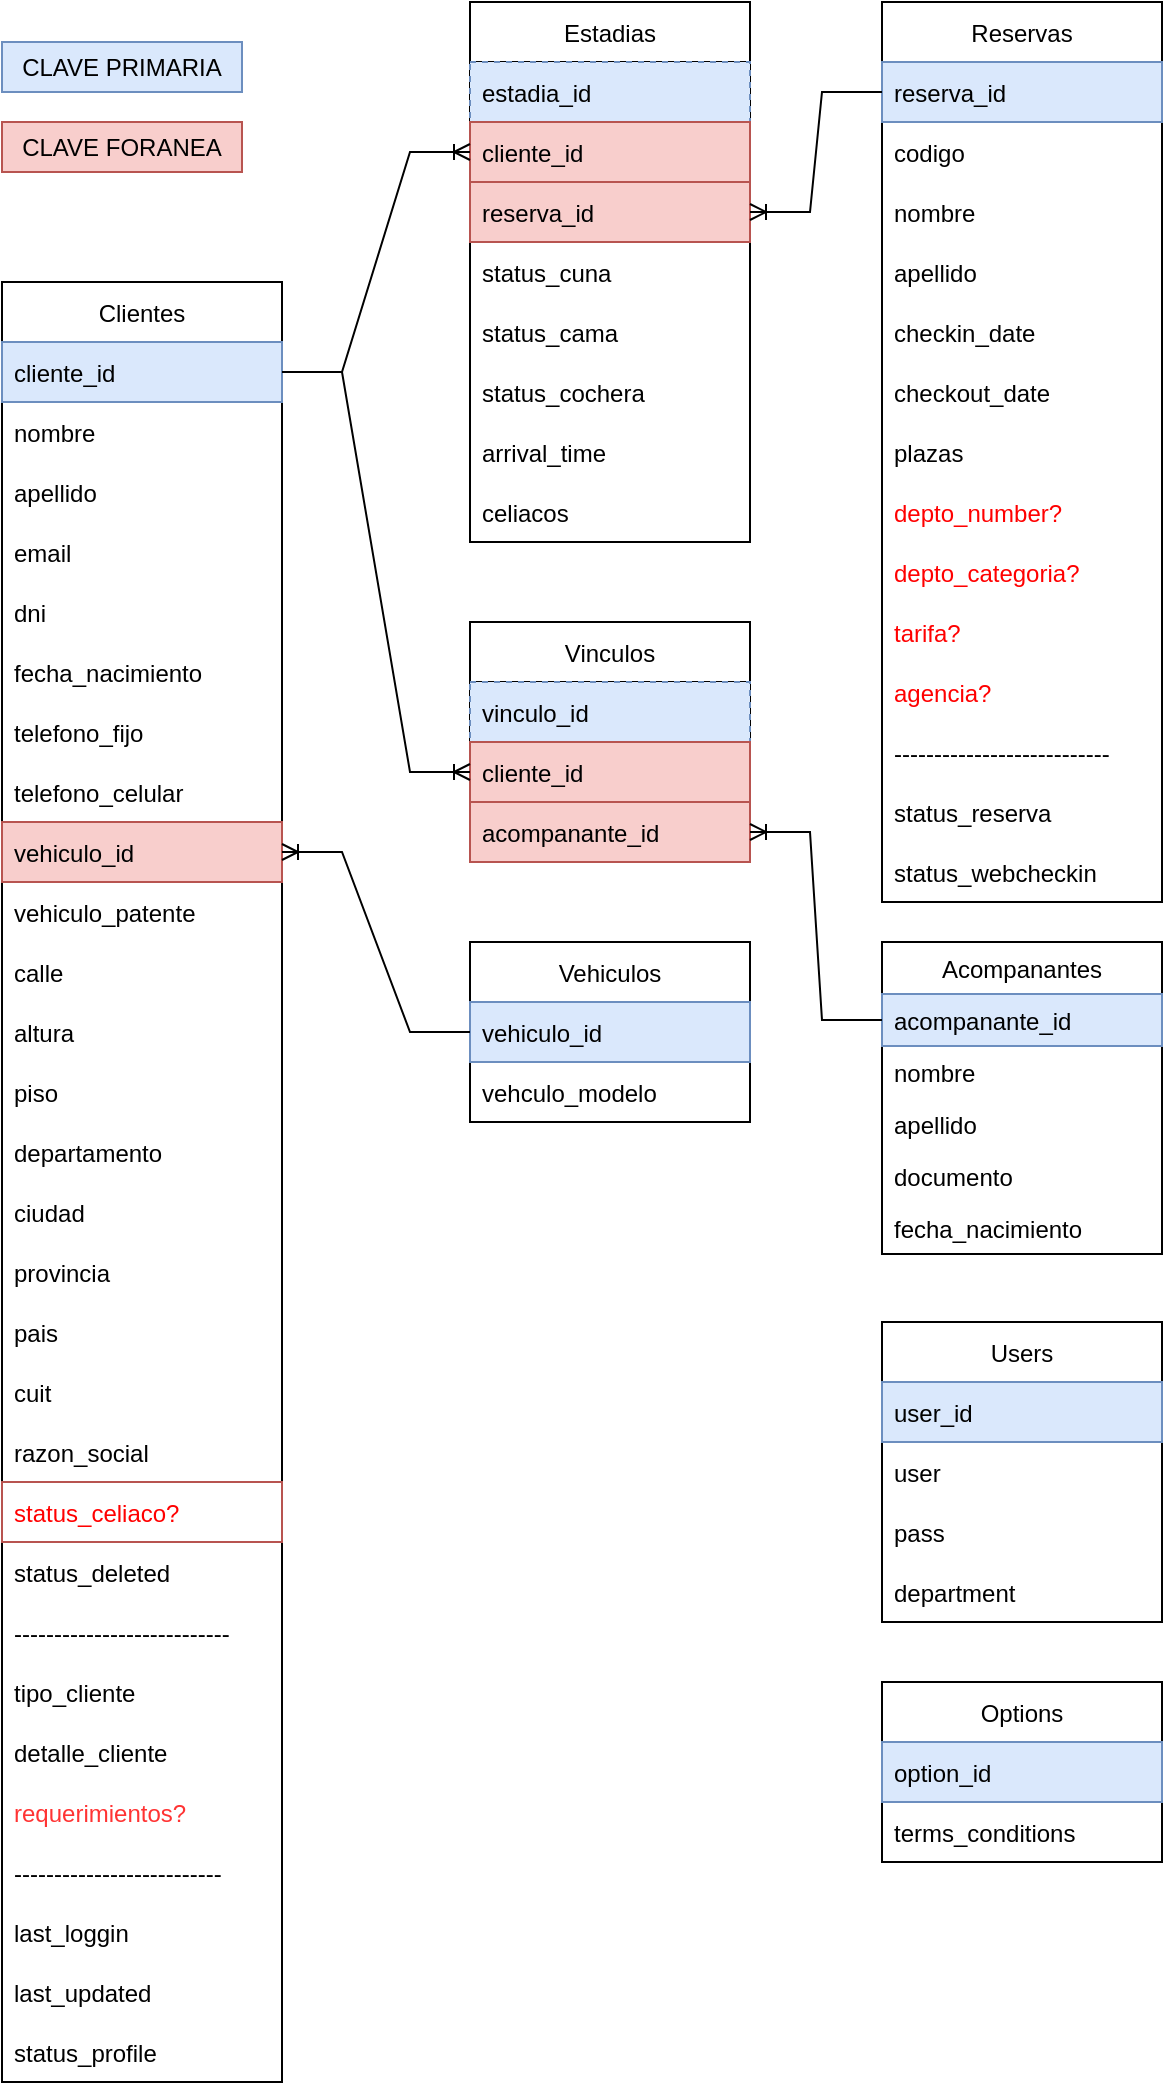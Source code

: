 <mxfile version="17.4.6" type="github" pages="5">
  <diagram id="3-4cgfK8jJckpKzX2dAv" name="DB">
    <mxGraphModel dx="862" dy="493" grid="1" gridSize="10" guides="1" tooltips="1" connect="1" arrows="1" fold="1" page="1" pageScale="1" pageWidth="827" pageHeight="1169" math="0" shadow="0">
      <root>
        <mxCell id="U2Fqf7ln3tG26uPg-tsL-0" />
        <mxCell id="U2Fqf7ln3tG26uPg-tsL-1" parent="U2Fqf7ln3tG26uPg-tsL-0" />
        <mxCell id="U2Fqf7ln3tG26uPg-tsL-2" value="Users" style="swimlane;fontStyle=0;childLayout=stackLayout;horizontal=1;startSize=30;horizontalStack=0;resizeParent=1;resizeParentMax=0;resizeLast=0;collapsible=1;marginBottom=0;" parent="U2Fqf7ln3tG26uPg-tsL-1" vertex="1">
          <mxGeometry x="480" y="680" width="140" height="150" as="geometry" />
        </mxCell>
        <mxCell id="U2Fqf7ln3tG26uPg-tsL-3" value="user_id" style="text;strokeColor=#6c8ebf;fillColor=#dae8fc;align=left;verticalAlign=middle;spacingLeft=4;spacingRight=4;overflow=hidden;points=[[0,0.5],[1,0.5]];portConstraint=eastwest;rotatable=0;" parent="U2Fqf7ln3tG26uPg-tsL-2" vertex="1">
          <mxGeometry y="30" width="140" height="30" as="geometry" />
        </mxCell>
        <mxCell id="U2Fqf7ln3tG26uPg-tsL-4" value="user" style="text;strokeColor=none;fillColor=none;align=left;verticalAlign=middle;spacingLeft=4;spacingRight=4;overflow=hidden;points=[[0,0.5],[1,0.5]];portConstraint=eastwest;rotatable=0;" parent="U2Fqf7ln3tG26uPg-tsL-2" vertex="1">
          <mxGeometry y="60" width="140" height="30" as="geometry" />
        </mxCell>
        <mxCell id="U2Fqf7ln3tG26uPg-tsL-5" value="pass" style="text;strokeColor=none;fillColor=none;align=left;verticalAlign=middle;spacingLeft=4;spacingRight=4;overflow=hidden;points=[[0,0.5],[1,0.5]];portConstraint=eastwest;rotatable=0;" parent="U2Fqf7ln3tG26uPg-tsL-2" vertex="1">
          <mxGeometry y="90" width="140" height="30" as="geometry" />
        </mxCell>
        <mxCell id="U2Fqf7ln3tG26uPg-tsL-6" value="department" style="text;strokeColor=none;fillColor=none;align=left;verticalAlign=middle;spacingLeft=4;spacingRight=4;overflow=hidden;points=[[0,0.5],[1,0.5]];portConstraint=eastwest;rotatable=0;" parent="U2Fqf7ln3tG26uPg-tsL-2" vertex="1">
          <mxGeometry y="120" width="140" height="30" as="geometry" />
        </mxCell>
        <mxCell id="U2Fqf7ln3tG26uPg-tsL-7" value="Reservas" style="swimlane;fontStyle=0;childLayout=stackLayout;horizontal=1;startSize=30;horizontalStack=0;resizeParent=1;resizeParentMax=0;resizeLast=0;collapsible=1;marginBottom=0;" parent="U2Fqf7ln3tG26uPg-tsL-1" vertex="1">
          <mxGeometry x="480" y="20" width="140" height="450" as="geometry" />
        </mxCell>
        <mxCell id="U2Fqf7ln3tG26uPg-tsL-8" value="reserva_id" style="text;strokeColor=#6c8ebf;fillColor=#dae8fc;align=left;verticalAlign=middle;spacingLeft=4;spacingRight=4;overflow=hidden;points=[[0,0.5],[1,0.5]];portConstraint=eastwest;rotatable=0;" parent="U2Fqf7ln3tG26uPg-tsL-7" vertex="1">
          <mxGeometry y="30" width="140" height="30" as="geometry" />
        </mxCell>
        <mxCell id="U2Fqf7ln3tG26uPg-tsL-9" value="codigo" style="text;strokeColor=none;fillColor=none;align=left;verticalAlign=middle;spacingLeft=4;spacingRight=4;overflow=hidden;points=[[0,0.5],[1,0.5]];portConstraint=eastwest;rotatable=0;" parent="U2Fqf7ln3tG26uPg-tsL-7" vertex="1">
          <mxGeometry y="60" width="140" height="30" as="geometry" />
        </mxCell>
        <mxCell id="gyZtrqELdJr60MgjSKOZ-2" value="nombre" style="text;strokeColor=none;fillColor=none;align=left;verticalAlign=middle;spacingLeft=4;spacingRight=4;overflow=hidden;points=[[0,0.5],[1,0.5]];portConstraint=eastwest;rotatable=0;" vertex="1" parent="U2Fqf7ln3tG26uPg-tsL-7">
          <mxGeometry y="90" width="140" height="30" as="geometry" />
        </mxCell>
        <mxCell id="gyZtrqELdJr60MgjSKOZ-3" value="apellido" style="text;strokeColor=none;fillColor=none;align=left;verticalAlign=middle;spacingLeft=4;spacingRight=4;overflow=hidden;points=[[0,0.5],[1,0.5]];portConstraint=eastwest;rotatable=0;" vertex="1" parent="U2Fqf7ln3tG26uPg-tsL-7">
          <mxGeometry y="120" width="140" height="30" as="geometry" />
        </mxCell>
        <mxCell id="U2Fqf7ln3tG26uPg-tsL-10" value="checkin_date" style="text;strokeColor=none;fillColor=none;align=left;verticalAlign=middle;spacingLeft=4;spacingRight=4;overflow=hidden;points=[[0,0.5],[1,0.5]];portConstraint=eastwest;rotatable=0;" parent="U2Fqf7ln3tG26uPg-tsL-7" vertex="1">
          <mxGeometry y="150" width="140" height="30" as="geometry" />
        </mxCell>
        <mxCell id="U2Fqf7ln3tG26uPg-tsL-11" value="checkout_date" style="text;strokeColor=none;fillColor=none;align=left;verticalAlign=middle;spacingLeft=4;spacingRight=4;overflow=hidden;points=[[0,0.5],[1,0.5]];portConstraint=eastwest;rotatable=0;" parent="U2Fqf7ln3tG26uPg-tsL-7" vertex="1">
          <mxGeometry y="180" width="140" height="30" as="geometry" />
        </mxCell>
        <mxCell id="U2Fqf7ln3tG26uPg-tsL-14" value="plazas" style="text;strokeColor=none;fillColor=none;align=left;verticalAlign=middle;spacingLeft=4;spacingRight=4;overflow=hidden;points=[[0,0.5],[1,0.5]];portConstraint=eastwest;rotatable=0;" parent="U2Fqf7ln3tG26uPg-tsL-7" vertex="1">
          <mxGeometry y="210" width="140" height="30" as="geometry" />
        </mxCell>
        <mxCell id="U2Fqf7ln3tG26uPg-tsL-12" value="depto_number?" style="text;strokeColor=none;fillColor=none;align=left;verticalAlign=middle;spacingLeft=4;spacingRight=4;overflow=hidden;points=[[0,0.5],[1,0.5]];portConstraint=eastwest;rotatable=0;fontColor=#FF0000;" parent="U2Fqf7ln3tG26uPg-tsL-7" vertex="1">
          <mxGeometry y="240" width="140" height="30" as="geometry" />
        </mxCell>
        <mxCell id="U2Fqf7ln3tG26uPg-tsL-15" value="depto_categoria?" style="text;strokeColor=none;fillColor=none;align=left;verticalAlign=middle;spacingLeft=4;spacingRight=4;overflow=hidden;points=[[0,0.5],[1,0.5]];portConstraint=eastwest;rotatable=0;fontColor=#FF0000;" parent="U2Fqf7ln3tG26uPg-tsL-7" vertex="1">
          <mxGeometry y="270" width="140" height="30" as="geometry" />
        </mxCell>
        <mxCell id="U2Fqf7ln3tG26uPg-tsL-13" value="tarifa?" style="text;strokeColor=none;fillColor=none;align=left;verticalAlign=middle;spacingLeft=4;spacingRight=4;overflow=hidden;points=[[0,0.5],[1,0.5]];portConstraint=eastwest;rotatable=0;fontColor=#FF0000;" parent="U2Fqf7ln3tG26uPg-tsL-7" vertex="1">
          <mxGeometry y="300" width="140" height="30" as="geometry" />
        </mxCell>
        <mxCell id="U2Fqf7ln3tG26uPg-tsL-16" value="agencia?" style="text;strokeColor=none;fillColor=none;align=left;verticalAlign=middle;spacingLeft=4;spacingRight=4;overflow=hidden;points=[[0,0.5],[1,0.5]];portConstraint=eastwest;rotatable=0;fontColor=#FF0000;" parent="U2Fqf7ln3tG26uPg-tsL-7" vertex="1">
          <mxGeometry y="330" width="140" height="30" as="geometry" />
        </mxCell>
        <mxCell id="r9rM9opgNZ8jiayUwCeN-0" value="---------------------------" style="text;strokeColor=none;fillColor=none;align=left;verticalAlign=middle;spacingLeft=4;spacingRight=4;overflow=hidden;points=[[0,0.5],[1,0.5]];portConstraint=eastwest;rotatable=0;" parent="U2Fqf7ln3tG26uPg-tsL-7" vertex="1">
          <mxGeometry y="360" width="140" height="30" as="geometry" />
        </mxCell>
        <mxCell id="Syxt0QOHL7QoeN4Nxg0O-0" value="status_reserva" style="text;strokeColor=none;fillColor=none;align=left;verticalAlign=middle;spacingLeft=4;spacingRight=4;overflow=hidden;points=[[0,0.5],[1,0.5]];portConstraint=eastwest;rotatable=0;" parent="U2Fqf7ln3tG26uPg-tsL-7" vertex="1">
          <mxGeometry y="390" width="140" height="30" as="geometry" />
        </mxCell>
        <mxCell id="r9rM9opgNZ8jiayUwCeN-1" value="status_webcheckin" style="text;strokeColor=none;fillColor=none;align=left;verticalAlign=middle;spacingLeft=4;spacingRight=4;overflow=hidden;points=[[0,0.5],[1,0.5]];portConstraint=eastwest;rotatable=0;dashed=1;labelBorderColor=none;" parent="U2Fqf7ln3tG26uPg-tsL-7" vertex="1">
          <mxGeometry y="420" width="140" height="30" as="geometry" />
        </mxCell>
        <mxCell id="U2Fqf7ln3tG26uPg-tsL-18" value="Clientes" style="swimlane;fontStyle=0;childLayout=stackLayout;horizontal=1;startSize=30;horizontalStack=0;resizeParent=1;resizeParentMax=0;resizeLast=0;collapsible=1;marginBottom=0;" parent="U2Fqf7ln3tG26uPg-tsL-1" vertex="1">
          <mxGeometry x="40" y="160" width="140" height="900" as="geometry" />
        </mxCell>
        <mxCell id="U2Fqf7ln3tG26uPg-tsL-19" value="cliente_id" style="text;strokeColor=#6c8ebf;fillColor=#dae8fc;align=left;verticalAlign=middle;spacingLeft=4;spacingRight=4;overflow=hidden;points=[[0,0.5],[1,0.5]];portConstraint=eastwest;rotatable=0;" parent="U2Fqf7ln3tG26uPg-tsL-18" vertex="1">
          <mxGeometry y="30" width="140" height="30" as="geometry" />
        </mxCell>
        <mxCell id="U2Fqf7ln3tG26uPg-tsL-20" value="nombre" style="text;strokeColor=none;fillColor=none;align=left;verticalAlign=middle;spacingLeft=4;spacingRight=4;overflow=hidden;points=[[0,0.5],[1,0.5]];portConstraint=eastwest;rotatable=0;fontSize=12;" parent="U2Fqf7ln3tG26uPg-tsL-18" vertex="1">
          <mxGeometry y="60" width="140" height="30" as="geometry" />
        </mxCell>
        <mxCell id="U2Fqf7ln3tG26uPg-tsL-21" value="apellido" style="text;strokeColor=none;fillColor=none;align=left;verticalAlign=middle;spacingLeft=4;spacingRight=4;overflow=hidden;points=[[0,0.5],[1,0.5]];portConstraint=eastwest;rotatable=0;" parent="U2Fqf7ln3tG26uPg-tsL-18" vertex="1">
          <mxGeometry y="90" width="140" height="30" as="geometry" />
        </mxCell>
        <mxCell id="U2Fqf7ln3tG26uPg-tsL-33" value="email" style="text;strokeColor=none;fillColor=none;align=left;verticalAlign=middle;spacingLeft=4;spacingRight=4;overflow=hidden;points=[[0,0.5],[1,0.5]];portConstraint=eastwest;rotatable=0;" parent="U2Fqf7ln3tG26uPg-tsL-18" vertex="1">
          <mxGeometry y="120" width="140" height="30" as="geometry" />
        </mxCell>
        <mxCell id="U2Fqf7ln3tG26uPg-tsL-22" value="dni" style="text;strokeColor=none;fillColor=none;align=left;verticalAlign=middle;spacingLeft=4;spacingRight=4;overflow=hidden;points=[[0,0.5],[1,0.5]];portConstraint=eastwest;rotatable=0;" parent="U2Fqf7ln3tG26uPg-tsL-18" vertex="1">
          <mxGeometry y="150" width="140" height="30" as="geometry" />
        </mxCell>
        <mxCell id="U2Fqf7ln3tG26uPg-tsL-23" value="fecha_nacimiento" style="text;strokeColor=none;fillColor=none;align=left;verticalAlign=middle;spacingLeft=4;spacingRight=4;overflow=hidden;points=[[0,0.5],[1,0.5]];portConstraint=eastwest;rotatable=0;" parent="U2Fqf7ln3tG26uPg-tsL-18" vertex="1">
          <mxGeometry y="180" width="140" height="30" as="geometry" />
        </mxCell>
        <mxCell id="U2Fqf7ln3tG26uPg-tsL-31" value="telefono_fijo" style="text;strokeColor=none;fillColor=none;align=left;verticalAlign=middle;spacingLeft=4;spacingRight=4;overflow=hidden;points=[[0,0.5],[1,0.5]];portConstraint=eastwest;rotatable=0;" parent="U2Fqf7ln3tG26uPg-tsL-18" vertex="1">
          <mxGeometry y="210" width="140" height="30" as="geometry" />
        </mxCell>
        <mxCell id="U2Fqf7ln3tG26uPg-tsL-32" value="telefono_celular" style="text;strokeColor=none;fillColor=none;align=left;verticalAlign=middle;spacingLeft=4;spacingRight=4;overflow=hidden;points=[[0,0.5],[1,0.5]];portConstraint=eastwest;rotatable=0;" parent="U2Fqf7ln3tG26uPg-tsL-18" vertex="1">
          <mxGeometry y="240" width="140" height="30" as="geometry" />
        </mxCell>
        <mxCell id="U2Fqf7ln3tG26uPg-tsL-34" value="vehiculo_id" style="text;strokeColor=#b85450;fillColor=#f8cecc;align=left;verticalAlign=middle;spacingLeft=4;spacingRight=4;overflow=hidden;points=[[0,0.5],[1,0.5]];portConstraint=eastwest;rotatable=0;" parent="U2Fqf7ln3tG26uPg-tsL-18" vertex="1">
          <mxGeometry y="270" width="140" height="30" as="geometry" />
        </mxCell>
        <mxCell id="U2Fqf7ln3tG26uPg-tsL-35" value="vehiculo_patente" style="text;strokeColor=none;fillColor=none;align=left;verticalAlign=middle;spacingLeft=4;spacingRight=4;overflow=hidden;points=[[0,0.5],[1,0.5]];portConstraint=eastwest;rotatable=0;" parent="U2Fqf7ln3tG26uPg-tsL-18" vertex="1">
          <mxGeometry y="300" width="140" height="30" as="geometry" />
        </mxCell>
        <mxCell id="U2Fqf7ln3tG26uPg-tsL-24" value="calle" style="text;strokeColor=none;fillColor=none;align=left;verticalAlign=middle;spacingLeft=4;spacingRight=4;overflow=hidden;points=[[0,0.5],[1,0.5]];portConstraint=eastwest;rotatable=0;" parent="U2Fqf7ln3tG26uPg-tsL-18" vertex="1">
          <mxGeometry y="330" width="140" height="30" as="geometry" />
        </mxCell>
        <mxCell id="U2Fqf7ln3tG26uPg-tsL-25" value="altura" style="text;strokeColor=none;fillColor=none;align=left;verticalAlign=middle;spacingLeft=4;spacingRight=4;overflow=hidden;points=[[0,0.5],[1,0.5]];portConstraint=eastwest;rotatable=0;" parent="U2Fqf7ln3tG26uPg-tsL-18" vertex="1">
          <mxGeometry y="360" width="140" height="30" as="geometry" />
        </mxCell>
        <mxCell id="U2Fqf7ln3tG26uPg-tsL-26" value="piso" style="text;strokeColor=none;fillColor=none;align=left;verticalAlign=middle;spacingLeft=4;spacingRight=4;overflow=hidden;points=[[0,0.5],[1,0.5]];portConstraint=eastwest;rotatable=0;" parent="U2Fqf7ln3tG26uPg-tsL-18" vertex="1">
          <mxGeometry y="390" width="140" height="30" as="geometry" />
        </mxCell>
        <mxCell id="U2Fqf7ln3tG26uPg-tsL-27" value="departamento" style="text;strokeColor=none;fillColor=none;align=left;verticalAlign=middle;spacingLeft=4;spacingRight=4;overflow=hidden;points=[[0,0.5],[1,0.5]];portConstraint=eastwest;rotatable=0;" parent="U2Fqf7ln3tG26uPg-tsL-18" vertex="1">
          <mxGeometry y="420" width="140" height="30" as="geometry" />
        </mxCell>
        <mxCell id="U2Fqf7ln3tG26uPg-tsL-28" value="ciudad" style="text;strokeColor=none;fillColor=none;align=left;verticalAlign=middle;spacingLeft=4;spacingRight=4;overflow=hidden;points=[[0,0.5],[1,0.5]];portConstraint=eastwest;rotatable=0;" parent="U2Fqf7ln3tG26uPg-tsL-18" vertex="1">
          <mxGeometry y="450" width="140" height="30" as="geometry" />
        </mxCell>
        <mxCell id="U2Fqf7ln3tG26uPg-tsL-29" value="provincia" style="text;strokeColor=none;fillColor=none;align=left;verticalAlign=middle;spacingLeft=4;spacingRight=4;overflow=hidden;points=[[0,0.5],[1,0.5]];portConstraint=eastwest;rotatable=0;" parent="U2Fqf7ln3tG26uPg-tsL-18" vertex="1">
          <mxGeometry y="480" width="140" height="30" as="geometry" />
        </mxCell>
        <mxCell id="U2Fqf7ln3tG26uPg-tsL-30" value="pais" style="text;strokeColor=none;fillColor=none;align=left;verticalAlign=middle;spacingLeft=4;spacingRight=4;overflow=hidden;points=[[0,0.5],[1,0.5]];portConstraint=eastwest;rotatable=0;" parent="U2Fqf7ln3tG26uPg-tsL-18" vertex="1">
          <mxGeometry y="510" width="140" height="30" as="geometry" />
        </mxCell>
        <mxCell id="j5dUsQm7dTyoc2hbwgwh-3" value="cuit" style="text;strokeColor=none;fillColor=none;align=left;verticalAlign=middle;spacingLeft=4;spacingRight=4;overflow=hidden;points=[[0,0.5],[1,0.5]];portConstraint=eastwest;rotatable=0;" parent="U2Fqf7ln3tG26uPg-tsL-18" vertex="1">
          <mxGeometry y="540" width="140" height="30" as="geometry" />
        </mxCell>
        <mxCell id="j5dUsQm7dTyoc2hbwgwh-4" value="razon_social" style="text;strokeColor=none;fillColor=none;align=left;verticalAlign=middle;spacingLeft=4;spacingRight=4;overflow=hidden;points=[[0,0.5],[1,0.5]];portConstraint=eastwest;rotatable=0;" parent="U2Fqf7ln3tG26uPg-tsL-18" vertex="1">
          <mxGeometry y="570" width="140" height="30" as="geometry" />
        </mxCell>
        <mxCell id="vxuClY1539EUhMADlgNs-0" value="status_celiaco?" style="text;strokeColor=#b85450;fillColor=none;align=left;verticalAlign=middle;spacingLeft=4;spacingRight=4;overflow=hidden;points=[[0,0.5],[1,0.5]];portConstraint=eastwest;rotatable=0;fontColor=#FF0000;" parent="U2Fqf7ln3tG26uPg-tsL-18" vertex="1">
          <mxGeometry y="600" width="140" height="30" as="geometry" />
        </mxCell>
        <mxCell id="p3235uI8HB6fa28vcoWu-3" value="status_deleted" style="text;strokeColor=none;fillColor=none;align=left;verticalAlign=middle;spacingLeft=4;spacingRight=4;overflow=hidden;points=[[0,0.5],[1,0.5]];portConstraint=eastwest;rotatable=0;fontColor=#000000;" parent="U2Fqf7ln3tG26uPg-tsL-18" vertex="1">
          <mxGeometry y="630" width="140" height="30" as="geometry" />
        </mxCell>
        <mxCell id="Syxt0QOHL7QoeN4Nxg0O-2" value="---------------------------" style="text;strokeColor=none;fillColor=none;align=left;verticalAlign=middle;spacingLeft=4;spacingRight=4;overflow=hidden;points=[[0,0.5],[1,0.5]];portConstraint=eastwest;rotatable=0;fontColor=#000000;" parent="U2Fqf7ln3tG26uPg-tsL-18" vertex="1">
          <mxGeometry y="660" width="140" height="30" as="geometry" />
        </mxCell>
        <mxCell id="2wownA70u9_uN37aSLiX-1" value="tipo_cliente" style="text;strokeColor=none;fillColor=none;align=left;verticalAlign=middle;spacingLeft=4;spacingRight=4;overflow=hidden;points=[[0,0.5],[1,0.5]];portConstraint=eastwest;rotatable=0;fontColor=#000000;" parent="U2Fqf7ln3tG26uPg-tsL-18" vertex="1">
          <mxGeometry y="690" width="140" height="30" as="geometry" />
        </mxCell>
        <mxCell id="2wownA70u9_uN37aSLiX-3" value="detalle_cliente" style="text;strokeColor=none;fillColor=none;align=left;verticalAlign=middle;spacingLeft=4;spacingRight=4;overflow=hidden;points=[[0,0.5],[1,0.5]];portConstraint=eastwest;rotatable=0;fontColor=#000000;" parent="U2Fqf7ln3tG26uPg-tsL-18" vertex="1">
          <mxGeometry y="720" width="140" height="30" as="geometry" />
        </mxCell>
        <mxCell id="gyZtrqELdJr60MgjSKOZ-0" value="requerimientos?" style="text;strokeColor=none;fillColor=none;align=left;verticalAlign=middle;spacingLeft=4;spacingRight=4;overflow=hidden;points=[[0,0.5],[1,0.5]];portConstraint=eastwest;rotatable=0;fontColor=#FF3333;" vertex="1" parent="U2Fqf7ln3tG26uPg-tsL-18">
          <mxGeometry y="750" width="140" height="30" as="geometry" />
        </mxCell>
        <mxCell id="p3235uI8HB6fa28vcoWu-0" value="--------------------------" style="text;strokeColor=none;fillColor=none;align=left;verticalAlign=middle;spacingLeft=4;spacingRight=4;overflow=hidden;points=[[0,0.5],[1,0.5]];portConstraint=eastwest;rotatable=0;fontColor=#000000;" parent="U2Fqf7ln3tG26uPg-tsL-18" vertex="1">
          <mxGeometry y="780" width="140" height="30" as="geometry" />
        </mxCell>
        <mxCell id="Syxt0QOHL7QoeN4Nxg0O-1" value="last_loggin" style="text;strokeColor=none;fillColor=none;align=left;verticalAlign=middle;spacingLeft=4;spacingRight=4;overflow=hidden;points=[[0,0.5],[1,0.5]];portConstraint=eastwest;rotatable=0;fontColor=#000000;" parent="U2Fqf7ln3tG26uPg-tsL-18" vertex="1">
          <mxGeometry y="810" width="140" height="30" as="geometry" />
        </mxCell>
        <mxCell id="p3235uI8HB6fa28vcoWu-1" value="last_updated" style="text;strokeColor=none;fillColor=none;align=left;verticalAlign=middle;spacingLeft=4;spacingRight=4;overflow=hidden;points=[[0,0.5],[1,0.5]];portConstraint=eastwest;rotatable=0;fontColor=#000000;" parent="U2Fqf7ln3tG26uPg-tsL-18" vertex="1">
          <mxGeometry y="840" width="140" height="30" as="geometry" />
        </mxCell>
        <mxCell id="z9NjPIREsOm1IvFADI_A-0" value="status_profile" style="text;strokeColor=none;fillColor=none;align=left;verticalAlign=middle;spacingLeft=4;spacingRight=4;overflow=hidden;points=[[0,0.5],[1,0.5]];portConstraint=eastwest;rotatable=0;fontColor=#000000;" parent="U2Fqf7ln3tG26uPg-tsL-18" vertex="1">
          <mxGeometry y="870" width="140" height="30" as="geometry" />
        </mxCell>
        <mxCell id="U2Fqf7ln3tG26uPg-tsL-38" value="Estadias" style="swimlane;fontStyle=0;childLayout=stackLayout;horizontal=1;startSize=30;horizontalStack=0;resizeParent=1;resizeParentMax=0;resizeLast=0;collapsible=1;marginBottom=0;" parent="U2Fqf7ln3tG26uPg-tsL-1" vertex="1">
          <mxGeometry x="274" y="20" width="140" height="270" as="geometry" />
        </mxCell>
        <mxCell id="U2Fqf7ln3tG26uPg-tsL-41" value="estadia_id" style="text;strokeColor=#6c8ebf;fillColor=#dae8fc;align=left;verticalAlign=middle;spacingLeft=4;spacingRight=4;overflow=hidden;points=[[0,0.5],[1,0.5]];portConstraint=eastwest;rotatable=0;dashed=1;labelBorderColor=none;" parent="U2Fqf7ln3tG26uPg-tsL-38" vertex="1">
          <mxGeometry y="30" width="140" height="30" as="geometry" />
        </mxCell>
        <mxCell id="U2Fqf7ln3tG26uPg-tsL-39" value="cliente_id" style="text;strokeColor=#b85450;fillColor=#f8cecc;align=left;verticalAlign=middle;spacingLeft=4;spacingRight=4;overflow=hidden;points=[[0,0.5],[1,0.5]];portConstraint=eastwest;rotatable=0;" parent="U2Fqf7ln3tG26uPg-tsL-38" vertex="1">
          <mxGeometry y="60" width="140" height="30" as="geometry" />
        </mxCell>
        <mxCell id="U2Fqf7ln3tG26uPg-tsL-40" value="reserva_id" style="text;strokeColor=#b85450;fillColor=#f8cecc;align=left;verticalAlign=middle;spacingLeft=4;spacingRight=4;overflow=hidden;points=[[0,0.5],[1,0.5]];portConstraint=eastwest;rotatable=0;" parent="U2Fqf7ln3tG26uPg-tsL-38" vertex="1">
          <mxGeometry y="90" width="140" height="30" as="geometry" />
        </mxCell>
        <mxCell id="Quu-umZGqRyDW1_2w_EG-3" value="status_cuna" style="text;strokeColor=none;fillColor=none;align=left;verticalAlign=middle;spacingLeft=4;spacingRight=4;overflow=hidden;points=[[0,0.5],[1,0.5]];portConstraint=eastwest;rotatable=0;dashed=1;labelBorderColor=none;" parent="U2Fqf7ln3tG26uPg-tsL-38" vertex="1">
          <mxGeometry y="120" width="140" height="30" as="geometry" />
        </mxCell>
        <mxCell id="Quu-umZGqRyDW1_2w_EG-2" value="status_cama" style="text;strokeColor=none;fillColor=none;align=left;verticalAlign=middle;spacingLeft=4;spacingRight=4;overflow=hidden;points=[[0,0.5],[1,0.5]];portConstraint=eastwest;rotatable=0;dashed=1;labelBorderColor=none;" parent="U2Fqf7ln3tG26uPg-tsL-38" vertex="1">
          <mxGeometry y="150" width="140" height="30" as="geometry" />
        </mxCell>
        <mxCell id="niqFY6iXkfkTvAiNGWn6-3" value="status_cochera" style="text;strokeColor=none;fillColor=none;align=left;verticalAlign=middle;spacingLeft=4;spacingRight=4;overflow=hidden;points=[[0,0.5],[1,0.5]];portConstraint=eastwest;rotatable=0;dashed=1;labelBorderColor=none;" parent="U2Fqf7ln3tG26uPg-tsL-38" vertex="1">
          <mxGeometry y="180" width="140" height="30" as="geometry" />
        </mxCell>
        <mxCell id="niqFY6iXkfkTvAiNGWn6-4" value="arrival_time" style="text;strokeColor=none;fillColor=none;align=left;verticalAlign=middle;spacingLeft=4;spacingRight=4;overflow=hidden;points=[[0,0.5],[1,0.5]];portConstraint=eastwest;rotatable=0;dashed=1;labelBorderColor=none;" parent="U2Fqf7ln3tG26uPg-tsL-38" vertex="1">
          <mxGeometry y="210" width="140" height="30" as="geometry" />
        </mxCell>
        <mxCell id="gyZtrqELdJr60MgjSKOZ-1" value="celiacos" style="text;strokeColor=none;fillColor=none;align=left;verticalAlign=middle;spacingLeft=4;spacingRight=4;overflow=hidden;points=[[0,0.5],[1,0.5]];portConstraint=eastwest;rotatable=0;dashed=1;labelBorderColor=none;" vertex="1" parent="U2Fqf7ln3tG26uPg-tsL-38">
          <mxGeometry y="240" width="140" height="30" as="geometry" />
        </mxCell>
        <mxCell id="U2Fqf7ln3tG26uPg-tsL-42" value="" style="edgeStyle=entityRelationEdgeStyle;fontSize=12;html=1;endArrow=ERoneToMany;rounded=0;" parent="U2Fqf7ln3tG26uPg-tsL-1" source="U2Fqf7ln3tG26uPg-tsL-8" target="U2Fqf7ln3tG26uPg-tsL-40" edge="1">
          <mxGeometry width="100" height="100" relative="1" as="geometry">
            <mxPoint x="490" y="630" as="sourcePoint" />
            <mxPoint x="590" y="530" as="targetPoint" />
          </mxGeometry>
        </mxCell>
        <mxCell id="U2Fqf7ln3tG26uPg-tsL-43" value="" style="edgeStyle=entityRelationEdgeStyle;fontSize=12;html=1;endArrow=ERoneToMany;rounded=0;" parent="U2Fqf7ln3tG26uPg-tsL-1" source="U2Fqf7ln3tG26uPg-tsL-19" target="U2Fqf7ln3tG26uPg-tsL-39" edge="1">
          <mxGeometry width="100" height="100" relative="1" as="geometry">
            <mxPoint x="280" y="600" as="sourcePoint" />
            <mxPoint x="330" y="480" as="targetPoint" />
          </mxGeometry>
        </mxCell>
        <mxCell id="U2Fqf7ln3tG26uPg-tsL-44" value="Vehiculos" style="swimlane;fontStyle=0;childLayout=stackLayout;horizontal=1;startSize=30;horizontalStack=0;resizeParent=1;resizeParentMax=0;resizeLast=0;collapsible=1;marginBottom=0;labelBorderColor=none;fontColor=#000000;strokeColor=default;fillColor=none;" parent="U2Fqf7ln3tG26uPg-tsL-1" vertex="1">
          <mxGeometry x="274" y="490" width="140" height="90" as="geometry" />
        </mxCell>
        <mxCell id="U2Fqf7ln3tG26uPg-tsL-45" value="vehiculo_id" style="text;strokeColor=#6c8ebf;fillColor=#dae8fc;align=left;verticalAlign=middle;spacingLeft=4;spacingRight=4;overflow=hidden;points=[[0,0.5],[1,0.5]];portConstraint=eastwest;rotatable=0;labelBorderColor=none;" parent="U2Fqf7ln3tG26uPg-tsL-44" vertex="1">
          <mxGeometry y="30" width="140" height="30" as="geometry" />
        </mxCell>
        <mxCell id="U2Fqf7ln3tG26uPg-tsL-46" value="vehculo_modelo" style="text;strokeColor=none;fillColor=none;align=left;verticalAlign=middle;spacingLeft=4;spacingRight=4;overflow=hidden;points=[[0,0.5],[1,0.5]];portConstraint=eastwest;rotatable=0;labelBorderColor=none;fontColor=#000000;" parent="U2Fqf7ln3tG26uPg-tsL-44" vertex="1">
          <mxGeometry y="60" width="140" height="30" as="geometry" />
        </mxCell>
        <mxCell id="U2Fqf7ln3tG26uPg-tsL-57" value="" style="edgeStyle=entityRelationEdgeStyle;fontSize=12;html=1;endArrow=ERoneToMany;rounded=0;fontColor=#000000;" parent="U2Fqf7ln3tG26uPg-tsL-1" source="U2Fqf7ln3tG26uPg-tsL-45" target="U2Fqf7ln3tG26uPg-tsL-34" edge="1">
          <mxGeometry width="100" height="100" relative="1" as="geometry">
            <mxPoint x="500" y="620" as="sourcePoint" />
            <mxPoint x="220" y="630" as="targetPoint" />
          </mxGeometry>
        </mxCell>
        <mxCell id="U2Fqf7ln3tG26uPg-tsL-62" value="CLAVE PRIMARIA" style="rounded=0;whiteSpace=wrap;html=1;labelBorderColor=none;strokeColor=#6c8ebf;fillColor=#dae8fc;" parent="U2Fqf7ln3tG26uPg-tsL-1" vertex="1">
          <mxGeometry x="40" y="40" width="120" height="25" as="geometry" />
        </mxCell>
        <mxCell id="U2Fqf7ln3tG26uPg-tsL-63" value="CLAVE FORANEA" style="rounded=0;whiteSpace=wrap;html=1;labelBorderColor=none;strokeColor=#b85450;fillColor=#f8cecc;" parent="U2Fqf7ln3tG26uPg-tsL-1" vertex="1">
          <mxGeometry x="40" y="80" width="120" height="25" as="geometry" />
        </mxCell>
        <mxCell id="j5dUsQm7dTyoc2hbwgwh-10" value="Options" style="swimlane;fontStyle=0;childLayout=stackLayout;horizontal=1;startSize=30;horizontalStack=0;resizeParent=1;resizeParentMax=0;resizeLast=0;collapsible=1;marginBottom=0;fontColor=#000000;" parent="U2Fqf7ln3tG26uPg-tsL-1" vertex="1">
          <mxGeometry x="480" y="860" width="140" height="90" as="geometry" />
        </mxCell>
        <mxCell id="j5dUsQm7dTyoc2hbwgwh-14" value="option_id" style="text;strokeColor=#6c8ebf;fillColor=#dae8fc;align=left;verticalAlign=middle;spacingLeft=4;spacingRight=4;overflow=hidden;points=[[0,0.5],[1,0.5]];portConstraint=eastwest;rotatable=0;" parent="j5dUsQm7dTyoc2hbwgwh-10" vertex="1">
          <mxGeometry y="30" width="140" height="30" as="geometry" />
        </mxCell>
        <mxCell id="niqFY6iXkfkTvAiNGWn6-2" value="terms_conditions" style="text;strokeColor=none;fillColor=none;align=left;verticalAlign=middle;spacingLeft=4;spacingRight=4;overflow=hidden;points=[[0,0.5],[1,0.5]];portConstraint=eastwest;rotatable=0;fontColor=#000000;" parent="j5dUsQm7dTyoc2hbwgwh-10" vertex="1">
          <mxGeometry y="60" width="140" height="30" as="geometry" />
        </mxCell>
        <mxCell id="z9NjPIREsOm1IvFADI_A-5" value="Acompanantes" style="swimlane;fontStyle=0;childLayout=stackLayout;horizontal=1;startSize=26;fillColor=none;horizontalStack=0;resizeParent=1;resizeParentMax=0;resizeLast=0;collapsible=1;marginBottom=0;" parent="U2Fqf7ln3tG26uPg-tsL-1" vertex="1">
          <mxGeometry x="480" y="490" width="140" height="156" as="geometry" />
        </mxCell>
        <mxCell id="z9NjPIREsOm1IvFADI_A-6" value="acompanante_id" style="text;strokeColor=#6c8ebf;fillColor=#dae8fc;align=left;verticalAlign=top;spacingLeft=4;spacingRight=4;overflow=hidden;rotatable=0;points=[[0,0.5],[1,0.5]];portConstraint=eastwest;" parent="z9NjPIREsOm1IvFADI_A-5" vertex="1">
          <mxGeometry y="26" width="140" height="26" as="geometry" />
        </mxCell>
        <mxCell id="z9NjPIREsOm1IvFADI_A-8" value="nombre" style="text;strokeColor=none;fillColor=none;align=left;verticalAlign=top;spacingLeft=4;spacingRight=4;overflow=hidden;rotatable=0;points=[[0,0.5],[1,0.5]];portConstraint=eastwest;" parent="z9NjPIREsOm1IvFADI_A-5" vertex="1">
          <mxGeometry y="52" width="140" height="26" as="geometry" />
        </mxCell>
        <mxCell id="z9NjPIREsOm1IvFADI_A-9" value="apellido" style="text;strokeColor=none;fillColor=none;align=left;verticalAlign=top;spacingLeft=4;spacingRight=4;overflow=hidden;rotatable=0;points=[[0,0.5],[1,0.5]];portConstraint=eastwest;" parent="z9NjPIREsOm1IvFADI_A-5" vertex="1">
          <mxGeometry y="78" width="140" height="26" as="geometry" />
        </mxCell>
        <mxCell id="z9NjPIREsOm1IvFADI_A-10" value="documento" style="text;strokeColor=none;fillColor=none;align=left;verticalAlign=top;spacingLeft=4;spacingRight=4;overflow=hidden;rotatable=0;points=[[0,0.5],[1,0.5]];portConstraint=eastwest;" parent="z9NjPIREsOm1IvFADI_A-5" vertex="1">
          <mxGeometry y="104" width="140" height="26" as="geometry" />
        </mxCell>
        <mxCell id="z9NjPIREsOm1IvFADI_A-11" value="fecha_nacimiento" style="text;strokeColor=none;fillColor=none;align=left;verticalAlign=top;spacingLeft=4;spacingRight=4;overflow=hidden;rotatable=0;points=[[0,0.5],[1,0.5]];portConstraint=eastwest;" parent="z9NjPIREsOm1IvFADI_A-5" vertex="1">
          <mxGeometry y="130" width="140" height="26" as="geometry" />
        </mxCell>
        <mxCell id="Syxt0QOHL7QoeN4Nxg0O-13" value="Vinculos" style="swimlane;fontStyle=0;childLayout=stackLayout;horizontal=1;startSize=30;horizontalStack=0;resizeParent=1;resizeParentMax=0;resizeLast=0;collapsible=1;marginBottom=0;" parent="U2Fqf7ln3tG26uPg-tsL-1" vertex="1">
          <mxGeometry x="274" y="330" width="140" height="120" as="geometry" />
        </mxCell>
        <mxCell id="Syxt0QOHL7QoeN4Nxg0O-14" value="vinculo_id" style="text;strokeColor=#6c8ebf;fillColor=#dae8fc;align=left;verticalAlign=middle;spacingLeft=4;spacingRight=4;overflow=hidden;points=[[0,0.5],[1,0.5]];portConstraint=eastwest;rotatable=0;dashed=1;labelBorderColor=none;" parent="Syxt0QOHL7QoeN4Nxg0O-13" vertex="1">
          <mxGeometry y="30" width="140" height="30" as="geometry" />
        </mxCell>
        <mxCell id="Syxt0QOHL7QoeN4Nxg0O-15" value="cliente_id" style="text;strokeColor=#b85450;fillColor=#f8cecc;align=left;verticalAlign=middle;spacingLeft=4;spacingRight=4;overflow=hidden;points=[[0,0.5],[1,0.5]];portConstraint=eastwest;rotatable=0;" parent="Syxt0QOHL7QoeN4Nxg0O-13" vertex="1">
          <mxGeometry y="60" width="140" height="30" as="geometry" />
        </mxCell>
        <mxCell id="Syxt0QOHL7QoeN4Nxg0O-16" value="acompanante_id" style="text;strokeColor=#b85450;fillColor=#f8cecc;align=left;verticalAlign=middle;spacingLeft=4;spacingRight=4;overflow=hidden;points=[[0,0.5],[1,0.5]];portConstraint=eastwest;rotatable=0;" parent="Syxt0QOHL7QoeN4Nxg0O-13" vertex="1">
          <mxGeometry y="90" width="140" height="30" as="geometry" />
        </mxCell>
        <mxCell id="Syxt0QOHL7QoeN4Nxg0O-17" value="" style="edgeStyle=entityRelationEdgeStyle;fontSize=12;html=1;endArrow=ERoneToMany;rounded=0;entryX=0;entryY=0.5;entryDx=0;entryDy=0;" parent="U2Fqf7ln3tG26uPg-tsL-1" source="U2Fqf7ln3tG26uPg-tsL-19" target="Syxt0QOHL7QoeN4Nxg0O-15" edge="1">
          <mxGeometry width="100" height="100" relative="1" as="geometry">
            <mxPoint x="190" y="215" as="sourcePoint" />
            <mxPoint x="284" y="105" as="targetPoint" />
          </mxGeometry>
        </mxCell>
        <mxCell id="Syxt0QOHL7QoeN4Nxg0O-18" value="" style="edgeStyle=entityRelationEdgeStyle;fontSize=12;html=1;endArrow=ERoneToMany;rounded=0;" parent="U2Fqf7ln3tG26uPg-tsL-1" source="z9NjPIREsOm1IvFADI_A-6" target="Syxt0QOHL7QoeN4Nxg0O-16" edge="1">
          <mxGeometry width="100" height="100" relative="1" as="geometry">
            <mxPoint x="670" y="75" as="sourcePoint" />
            <mxPoint x="610" y="285" as="targetPoint" />
          </mxGeometry>
        </mxCell>
      </root>
    </mxGraphModel>
  </diagram>
  <diagram id="yXQKVX34ZeDtAkLaPjhI" name="UX FrontEnd">
    <mxGraphModel dx="1021" dy="571" grid="1" gridSize="10" guides="1" tooltips="1" connect="1" arrows="1" fold="1" page="1" pageScale="1" pageWidth="827" pageHeight="1169" math="0" shadow="0">
      <root>
        <mxCell id="XhciaFQ7OON7Q09pCCyz-0" />
        <mxCell id="XhciaFQ7OON7Q09pCCyz-1" parent="XhciaFQ7OON7Q09pCCyz-0" />
        <mxCell id="Q7SsNbYGlBME6dsmxQd2-11" value="" style="edgeStyle=orthogonalEdgeStyle;rounded=0;orthogonalLoop=1;jettySize=auto;html=1;" parent="XhciaFQ7OON7Q09pCCyz-1" source="XhciaFQ7OON7Q09pCCyz-3" target="XhciaFQ7OON7Q09pCCyz-4" edge="1">
          <mxGeometry relative="1" as="geometry" />
        </mxCell>
        <mxCell id="XhciaFQ7OON7Q09pCCyz-3" value="START" style="rounded=1;whiteSpace=wrap;html=1;" parent="XhciaFQ7OON7Q09pCCyz-1" vertex="1">
          <mxGeometry x="340" y="20" width="120" height="30" as="geometry" />
        </mxCell>
        <mxCell id="Q7SsNbYGlBME6dsmxQd2-12" style="edgeStyle=orthogonalEdgeStyle;rounded=0;orthogonalLoop=1;jettySize=auto;html=1;entryX=1.035;entryY=0.408;entryDx=0;entryDy=0;entryPerimeter=0;" parent="XhciaFQ7OON7Q09pCCyz-1" source="XhciaFQ7OON7Q09pCCyz-4" target="XhciaFQ7OON7Q09pCCyz-5" edge="1">
          <mxGeometry relative="1" as="geometry" />
        </mxCell>
        <mxCell id="Q7SsNbYGlBME6dsmxQd2-13" style="edgeStyle=orthogonalEdgeStyle;rounded=0;orthogonalLoop=1;jettySize=auto;html=1;entryX=0.5;entryY=0;entryDx=0;entryDy=0;" parent="XhciaFQ7OON7Q09pCCyz-1" source="XhciaFQ7OON7Q09pCCyz-4" target="XhciaFQ7OON7Q09pCCyz-6" edge="1">
          <mxGeometry relative="1" as="geometry" />
        </mxCell>
        <mxCell id="XhciaFQ7OON7Q09pCCyz-4" value="&lt;div&gt;¿Esta &lt;br&gt;&lt;/div&gt;&lt;div&gt;registrado?&lt;br&gt;&lt;/div&gt;" style="rhombus;whiteSpace=wrap;html=1;" parent="XhciaFQ7OON7Q09pCCyz-1" vertex="1">
          <mxGeometry x="350" y="90" width="100" height="100" as="geometry" />
        </mxCell>
        <mxCell id="Q7SsNbYGlBME6dsmxQd2-14" style="edgeStyle=orthogonalEdgeStyle;rounded=0;orthogonalLoop=1;jettySize=auto;html=1;entryX=0;entryY=0.5;entryDx=0;entryDy=0;exitX=0.435;exitY=0.926;exitDx=0;exitDy=0;exitPerimeter=0;" parent="XhciaFQ7OON7Q09pCCyz-1" source="XhciaFQ7OON7Q09pCCyz-5" target="XhciaFQ7OON7Q09pCCyz-6" edge="1">
          <mxGeometry relative="1" as="geometry">
            <Array as="points">
              <mxPoint x="253" y="190" />
              <mxPoint x="253" y="235" />
            </Array>
          </mxGeometry>
        </mxCell>
        <mxCell id="XhciaFQ7OON7Q09pCCyz-5" value="&lt;div&gt;FORM&lt;br&gt;&lt;/div&gt;&lt;div&gt;form-register.php&lt;br&gt;&lt;/div&gt;" style="shape=document;whiteSpace=wrap;html=1;boundedLbl=1;" parent="XhciaFQ7OON7Q09pCCyz-1" vertex="1">
          <mxGeometry x="210" y="120" width="100" height="50" as="geometry" />
        </mxCell>
        <mxCell id="Q7SsNbYGlBME6dsmxQd2-15" style="edgeStyle=orthogonalEdgeStyle;rounded=0;orthogonalLoop=1;jettySize=auto;html=1;entryX=0.5;entryY=0;entryDx=0;entryDy=0;" parent="XhciaFQ7OON7Q09pCCyz-1" source="XhciaFQ7OON7Q09pCCyz-6" target="XhciaFQ7OON7Q09pCCyz-9" edge="1">
          <mxGeometry relative="1" as="geometry" />
        </mxCell>
        <mxCell id="XhciaFQ7OON7Q09pCCyz-6" value="&lt;div&gt;FORM&lt;br&gt;&lt;/div&gt;&lt;div&gt;form-login.php&lt;br&gt;&lt;/div&gt;" style="shape=document;whiteSpace=wrap;html=1;boundedLbl=1;" parent="XhciaFQ7OON7Q09pCCyz-1" vertex="1">
          <mxGeometry x="347.5" y="230" width="105" height="50" as="geometry" />
        </mxCell>
        <mxCell id="Q7SsNbYGlBME6dsmxQd2-16" style="edgeStyle=orthogonalEdgeStyle;rounded=0;orthogonalLoop=1;jettySize=auto;html=1;entryX=0.5;entryY=0;entryDx=0;entryDy=0;" parent="XhciaFQ7OON7Q09pCCyz-1" source="XhciaFQ7OON7Q09pCCyz-9" target="XhciaFQ7OON7Q09pCCyz-10" edge="1">
          <mxGeometry relative="1" as="geometry" />
        </mxCell>
        <mxCell id="XhciaFQ7OON7Q09pCCyz-9" value="&lt;div&gt;home.php&lt;br&gt;&lt;/div&gt;" style="shape=document;whiteSpace=wrap;html=1;boundedLbl=1;" parent="XhciaFQ7OON7Q09pCCyz-1" vertex="1">
          <mxGeometry x="525" y="280" width="105" height="50" as="geometry" />
        </mxCell>
        <mxCell id="Q7SsNbYGlBME6dsmxQd2-17" style="edgeStyle=orthogonalEdgeStyle;rounded=0;orthogonalLoop=1;jettySize=auto;html=1;entryX=0.5;entryY=0;entryDx=0;entryDy=0;" parent="XhciaFQ7OON7Q09pCCyz-1" source="XhciaFQ7OON7Q09pCCyz-10" target="Q7SsNbYGlBME6dsmxQd2-4" edge="1">
          <mxGeometry relative="1" as="geometry" />
        </mxCell>
        <mxCell id="Q7SsNbYGlBME6dsmxQd2-23" style="edgeStyle=orthogonalEdgeStyle;rounded=0;orthogonalLoop=1;jettySize=auto;html=1;entryX=0.5;entryY=0;entryDx=0;entryDy=0;" parent="XhciaFQ7OON7Q09pCCyz-1" source="XhciaFQ7OON7Q09pCCyz-10" target="XhciaFQ7OON7Q09pCCyz-11" edge="1">
          <mxGeometry relative="1" as="geometry" />
        </mxCell>
        <mxCell id="XhciaFQ7OON7Q09pCCyz-10" value="&lt;div&gt;¿Completo&lt;/div&gt;&lt;div&gt;perfil?&lt;br&gt;&lt;/div&gt;" style="rhombus;whiteSpace=wrap;html=1;" parent="XhciaFQ7OON7Q09pCCyz-1" vertex="1">
          <mxGeometry x="527.5" y="380" width="100" height="100" as="geometry" />
        </mxCell>
        <mxCell id="Q7SsNbYGlBME6dsmxQd2-38" style="edgeStyle=orthogonalEdgeStyle;rounded=0;orthogonalLoop=1;jettySize=auto;html=1;entryX=0.5;entryY=0;entryDx=0;entryDy=0;" parent="XhciaFQ7OON7Q09pCCyz-1" source="XhciaFQ7OON7Q09pCCyz-11" target="Q7SsNbYGlBME6dsmxQd2-37" edge="1">
          <mxGeometry relative="1" as="geometry" />
        </mxCell>
        <mxCell id="XhciaFQ7OON7Q09pCCyz-11" value="&lt;div&gt;FORM&lt;br&gt;&lt;/div&gt;&lt;div&gt;form-profile.php&lt;br&gt;&lt;/div&gt;" style="shape=document;whiteSpace=wrap;html=1;boundedLbl=1;" parent="XhciaFQ7OON7Q09pCCyz-1" vertex="1">
          <mxGeometry x="140" y="535" width="105" height="50" as="geometry" />
        </mxCell>
        <mxCell id="Q7SsNbYGlBME6dsmxQd2-36" style="edgeStyle=orthogonalEdgeStyle;rounded=0;orthogonalLoop=1;jettySize=auto;html=1;entryX=0.529;entryY=0;entryDx=0;entryDy=0;entryPerimeter=0;" parent="XhciaFQ7OON7Q09pCCyz-1" source="XhciaFQ7OON7Q09pCCyz-15" target="Q7SsNbYGlBME6dsmxQd2-33" edge="1">
          <mxGeometry relative="1" as="geometry" />
        </mxCell>
        <mxCell id="fiJgpJ8qF9muWLtJ_RT1-5" style="edgeStyle=orthogonalEdgeStyle;rounded=0;orthogonalLoop=1;jettySize=auto;html=1;fontSize=16;" parent="XhciaFQ7OON7Q09pCCyz-1" source="XhciaFQ7OON7Q09pCCyz-15" edge="1">
          <mxGeometry relative="1" as="geometry">
            <mxPoint x="570" y="850" as="targetPoint" />
          </mxGeometry>
        </mxCell>
        <mxCell id="XhciaFQ7OON7Q09pCCyz-15" value="&lt;div&gt;¿Tiene&lt;/div&gt;&lt;div&gt;reserva?&lt;br&gt;&lt;/div&gt;" style="rhombus;whiteSpace=wrap;html=1;" parent="XhciaFQ7OON7Q09pCCyz-1" vertex="1">
          <mxGeometry x="611.25" y="800" width="100" height="100" as="geometry" />
        </mxCell>
        <mxCell id="Q7SsNbYGlBME6dsmxQd2-40" style="edgeStyle=orthogonalEdgeStyle;rounded=0;orthogonalLoop=1;jettySize=auto;html=1;entryX=1;entryY=0.5;entryDx=0;entryDy=0;" parent="XhciaFQ7OON7Q09pCCyz-1" source="XhciaFQ7OON7Q09pCCyz-21" target="XhciaFQ7OON7Q09pCCyz-24" edge="1">
          <mxGeometry relative="1" as="geometry" />
        </mxCell>
        <mxCell id="XhciaFQ7OON7Q09pCCyz-21" value="&lt;div&gt;FORM&lt;br&gt;&lt;/div&gt;&lt;div&gt;form-estadia.php&lt;br&gt;&lt;/div&gt;" style="shape=document;whiteSpace=wrap;html=1;boundedLbl=1;" parent="XhciaFQ7OON7Q09pCCyz-1" vertex="1">
          <mxGeometry x="319" y="830" width="105" height="50" as="geometry" />
        </mxCell>
        <mxCell id="3b4_2kpGrVFWN3noDPDU-4" style="edgeStyle=orthogonalEdgeStyle;rounded=0;orthogonalLoop=1;jettySize=auto;html=1;" parent="XhciaFQ7OON7Q09pCCyz-1" source="XhciaFQ7OON7Q09pCCyz-24" edge="1">
          <mxGeometry relative="1" as="geometry">
            <mxPoint x="156.5" y="930" as="targetPoint" />
          </mxGeometry>
        </mxCell>
        <mxCell id="XhciaFQ7OON7Q09pCCyz-24" value="&lt;div&gt;estadia.php&lt;/div&gt;&lt;div&gt;&amp;nbsp;- Tabla Estadias: cliente_id, reserva-id&lt;/div&gt;&lt;div&gt;- Tabla actes: cliente_id&lt;br&gt;&lt;/div&gt;" style="shape=process;whiteSpace=wrap;html=1;backgroundOutline=1;" parent="XhciaFQ7OON7Q09pCCyz-1" vertex="1">
          <mxGeometry x="20.88" y="820" width="271.25" height="70" as="geometry" />
        </mxCell>
        <mxCell id="Q7SsNbYGlBME6dsmxQd2-0" value="Y" style="text;html=1;align=center;verticalAlign=middle;resizable=0;points=[];autosize=1;strokeColor=none;fillColor=none;" parent="XhciaFQ7OON7Q09pCCyz-1" vertex="1">
          <mxGeometry x="404" y="180" width="20" height="20" as="geometry" />
        </mxCell>
        <mxCell id="Q7SsNbYGlBME6dsmxQd2-1" value="N" style="text;html=1;align=center;verticalAlign=middle;resizable=0;points=[];autosize=1;strokeColor=none;fillColor=none;" parent="XhciaFQ7OON7Q09pCCyz-1" vertex="1">
          <mxGeometry x="332.5" y="120" width="20" height="20" as="geometry" />
        </mxCell>
        <mxCell id="Q7SsNbYGlBME6dsmxQd2-2" value="Y" style="text;html=1;align=center;verticalAlign=middle;resizable=0;points=[];autosize=1;strokeColor=none;fillColor=none;" parent="XhciaFQ7OON7Q09pCCyz-1" vertex="1">
          <mxGeometry x="600" y="460" width="20" height="20" as="geometry" />
        </mxCell>
        <mxCell id="Q7SsNbYGlBME6dsmxQd2-3" value="N" style="text;html=1;align=center;verticalAlign=middle;resizable=0;points=[];autosize=1;strokeColor=none;fillColor=none;" parent="XhciaFQ7OON7Q09pCCyz-1" vertex="1">
          <mxGeometry x="507.5" y="410" width="20" height="20" as="geometry" />
        </mxCell>
        <mxCell id="Q7SsNbYGlBME6dsmxQd2-19" style="edgeStyle=orthogonalEdgeStyle;rounded=0;orthogonalLoop=1;jettySize=auto;html=1;" parent="XhciaFQ7OON7Q09pCCyz-1" source="Q7SsNbYGlBME6dsmxQd2-4" target="Q7SsNbYGlBME6dsmxQd2-7" edge="1">
          <mxGeometry relative="1" as="geometry" />
        </mxCell>
        <mxCell id="Q7SsNbYGlBME6dsmxQd2-26" style="edgeStyle=orthogonalEdgeStyle;rounded=0;orthogonalLoop=1;jettySize=auto;html=1;entryX=0.524;entryY=0.1;entryDx=0;entryDy=0;entryPerimeter=0;" parent="XhciaFQ7OON7Q09pCCyz-1" source="Q7SsNbYGlBME6dsmxQd2-4" target="Q7SsNbYGlBME6dsmxQd2-25" edge="1">
          <mxGeometry relative="1" as="geometry" />
        </mxCell>
        <mxCell id="Q7SsNbYGlBME6dsmxQd2-4" value="&lt;div&gt;¿Se actualizo&lt;/div&gt;&lt;div&gt;hoy?&lt;br&gt;&lt;/div&gt;" style="rhombus;whiteSpace=wrap;html=1;" parent="XhciaFQ7OON7Q09pCCyz-1" vertex="1">
          <mxGeometry x="527.5" y="510" width="100" height="100" as="geometry" />
        </mxCell>
        <mxCell id="Q7SsNbYGlBME6dsmxQd2-5" value="Y" style="text;html=1;align=center;verticalAlign=middle;resizable=0;points=[];autosize=1;strokeColor=none;fillColor=none;" parent="XhciaFQ7OON7Q09pCCyz-1" vertex="1">
          <mxGeometry x="580" y="610" width="20" height="20" as="geometry" />
        </mxCell>
        <mxCell id="Q7SsNbYGlBME6dsmxQd2-6" value="N" style="text;html=1;align=center;verticalAlign=middle;resizable=0;points=[];autosize=1;strokeColor=none;fillColor=none;" parent="XhciaFQ7OON7Q09pCCyz-1" vertex="1">
          <mxGeometry x="507.5" y="540" width="20" height="20" as="geometry" />
        </mxCell>
        <mxCell id="Q7SsNbYGlBME6dsmxQd2-21" style="edgeStyle=orthogonalEdgeStyle;rounded=0;orthogonalLoop=1;jettySize=auto;html=1;entryX=0.5;entryY=0;entryDx=0;entryDy=0;" parent="XhciaFQ7OON7Q09pCCyz-1" source="Q7SsNbYGlBME6dsmxQd2-7" target="Q7SsNbYGlBME6dsmxQd2-8" edge="1">
          <mxGeometry relative="1" as="geometry" />
        </mxCell>
        <mxCell id="Q7SsNbYGlBME6dsmxQd2-7" value="&lt;div&gt;single.php&lt;/div&gt;" style="shape=document;whiteSpace=wrap;html=1;boundedLbl=1;" parent="XhciaFQ7OON7Q09pCCyz-1" vertex="1">
          <mxGeometry x="375" y="535" width="105" height="50" as="geometry" />
        </mxCell>
        <mxCell id="Q7SsNbYGlBME6dsmxQd2-24" style="edgeStyle=orthogonalEdgeStyle;rounded=0;orthogonalLoop=1;jettySize=auto;html=1;entryX=1;entryY=0.5;entryDx=0;entryDy=0;" parent="XhciaFQ7OON7Q09pCCyz-1" source="Q7SsNbYGlBME6dsmxQd2-8" target="XhciaFQ7OON7Q09pCCyz-11" edge="1">
          <mxGeometry relative="1" as="geometry" />
        </mxCell>
        <mxCell id="Q7SsNbYGlBME6dsmxQd2-27" style="edgeStyle=orthogonalEdgeStyle;rounded=0;orthogonalLoop=1;jettySize=auto;html=1;exitX=0.5;exitY=1;exitDx=0;exitDy=0;entryX=0;entryY=0.5;entryDx=0;entryDy=0;" parent="XhciaFQ7OON7Q09pCCyz-1" source="Q7SsNbYGlBME6dsmxQd2-8" target="Q7SsNbYGlBME6dsmxQd2-25" edge="1">
          <mxGeometry relative="1" as="geometry">
            <Array as="points">
              <mxPoint x="427" y="745" />
            </Array>
          </mxGeometry>
        </mxCell>
        <mxCell id="Q7SsNbYGlBME6dsmxQd2-8" value="&lt;div&gt;¿Actualiza&lt;/div&gt;&lt;div&gt;datos?&lt;br&gt;&lt;/div&gt;" style="rhombus;whiteSpace=wrap;html=1;" parent="XhciaFQ7OON7Q09pCCyz-1" vertex="1">
          <mxGeometry x="377.5" y="620" width="100" height="100" as="geometry" />
        </mxCell>
        <mxCell id="Q7SsNbYGlBME6dsmxQd2-9" value="Y" style="text;html=1;align=center;verticalAlign=middle;resizable=0;points=[];autosize=1;strokeColor=none;fillColor=none;" parent="XhciaFQ7OON7Q09pCCyz-1" vertex="1">
          <mxGeometry x="365" y="650" width="20" height="20" as="geometry" />
        </mxCell>
        <mxCell id="Q7SsNbYGlBME6dsmxQd2-10" value="N" style="text;html=1;align=center;verticalAlign=middle;resizable=0;points=[];autosize=1;strokeColor=none;fillColor=none;" parent="XhciaFQ7OON7Q09pCCyz-1" vertex="1">
          <mxGeometry x="427.5" y="720" width="20" height="20" as="geometry" />
        </mxCell>
        <mxCell id="Q7SsNbYGlBME6dsmxQd2-34" style="edgeStyle=orthogonalEdgeStyle;rounded=0;orthogonalLoop=1;jettySize=auto;html=1;entryX=0.5;entryY=0;entryDx=0;entryDy=0;" parent="XhciaFQ7OON7Q09pCCyz-1" source="Q7SsNbYGlBME6dsmxQd2-25" target="XhciaFQ7OON7Q09pCCyz-15" edge="1">
          <mxGeometry relative="1" as="geometry" />
        </mxCell>
        <mxCell id="Q7SsNbYGlBME6dsmxQd2-25" value="&lt;div&gt;home.php&lt;br&gt;&lt;/div&gt;&lt;div&gt;ok perfil&lt;br&gt;&lt;/div&gt;" style="shape=document;whiteSpace=wrap;html=1;boundedLbl=1;" parent="XhciaFQ7OON7Q09pCCyz-1" vertex="1">
          <mxGeometry x="608.75" y="720" width="105" height="50" as="geometry" />
        </mxCell>
        <mxCell id="Q7SsNbYGlBME6dsmxQd2-31" value="Y" style="text;html=1;align=center;verticalAlign=middle;resizable=0;points=[];autosize=1;strokeColor=none;fillColor=none;" parent="XhciaFQ7OON7Q09pCCyz-1" vertex="1">
          <mxGeometry x="593.75" y="830" width="20" height="20" as="geometry" />
        </mxCell>
        <mxCell id="Q7SsNbYGlBME6dsmxQd2-32" value="N" style="text;html=1;align=center;verticalAlign=middle;resizable=0;points=[];autosize=1;strokeColor=none;fillColor=none;" parent="XhciaFQ7OON7Q09pCCyz-1" vertex="1">
          <mxGeometry x="660" y="900" width="20" height="20" as="geometry" />
        </mxCell>
        <mxCell id="3b4_2kpGrVFWN3noDPDU-3" style="edgeStyle=orthogonalEdgeStyle;rounded=0;orthogonalLoop=1;jettySize=auto;html=1;entryX=0.548;entryY=0.029;entryDx=0;entryDy=0;entryPerimeter=0;" parent="XhciaFQ7OON7Q09pCCyz-1" source="Q7SsNbYGlBME6dsmxQd2-33" target="Q7SsNbYGlBME6dsmxQd2-42" edge="1">
          <mxGeometry relative="1" as="geometry" />
        </mxCell>
        <mxCell id="Q7SsNbYGlBME6dsmxQd2-33" value="&lt;div&gt;WHATSAPP&lt;/div&gt;" style="shape=process;whiteSpace=wrap;html=1;backgroundOutline=1;" parent="XhciaFQ7OON7Q09pCCyz-1" vertex="1">
          <mxGeometry x="532.5" y="960" width="127.5" height="40" as="geometry" />
        </mxCell>
        <mxCell id="Q7SsNbYGlBME6dsmxQd2-39" style="edgeStyle=orthogonalEdgeStyle;rounded=0;orthogonalLoop=1;jettySize=auto;html=1;entryX=0;entryY=0.5;entryDx=0;entryDy=0;exitX=0.5;exitY=1;exitDx=0;exitDy=0;" parent="XhciaFQ7OON7Q09pCCyz-1" source="Q7SsNbYGlBME6dsmxQd2-37" target="Q7SsNbYGlBME6dsmxQd2-25" edge="1">
          <mxGeometry relative="1" as="geometry" />
        </mxCell>
        <mxCell id="Q7SsNbYGlBME6dsmxQd2-37" value="&lt;div&gt;cliente.php&lt;/div&gt;&lt;div&gt;status_profile = 1&lt;/div&gt;" style="shape=process;whiteSpace=wrap;html=1;backgroundOutline=1;" parent="XhciaFQ7OON7Q09pCCyz-1" vertex="1">
          <mxGeometry x="117.5" y="620" width="150" height="50" as="geometry" />
        </mxCell>
        <mxCell id="3b4_2kpGrVFWN3noDPDU-8" style="edgeStyle=orthogonalEdgeStyle;rounded=0;orthogonalLoop=1;jettySize=auto;html=1;entryX=0;entryY=0.75;entryDx=0;entryDy=0;exitX=0.463;exitY=0.981;exitDx=0;exitDy=0;exitPerimeter=0;" parent="XhciaFQ7OON7Q09pCCyz-1" source="Q7SsNbYGlBME6dsmxQd2-42" target="3b4_2kpGrVFWN3noDPDU-2" edge="1">
          <mxGeometry relative="1" as="geometry" />
        </mxCell>
        <mxCell id="Q7SsNbYGlBME6dsmxQd2-42" value="&lt;div&gt;home.php&lt;/div&gt;&lt;div&gt;-&amp;gt; logout&lt;br&gt;&lt;/div&gt;" style="shape=document;whiteSpace=wrap;html=1;boundedLbl=1;" parent="XhciaFQ7OON7Q09pCCyz-1" vertex="1">
          <mxGeometry x="538.75" y="1040" width="105" height="50" as="geometry" />
        </mxCell>
        <mxCell id="3b4_2kpGrVFWN3noDPDU-5" style="edgeStyle=orthogonalEdgeStyle;rounded=0;orthogonalLoop=1;jettySize=auto;html=1;entryX=0.5;entryY=0;entryDx=0;entryDy=0;" parent="XhciaFQ7OON7Q09pCCyz-1" source="Q7SsNbYGlBME6dsmxQd2-43" target="3b4_2kpGrVFWN3noDPDU-0" edge="1">
          <mxGeometry relative="1" as="geometry" />
        </mxCell>
        <mxCell id="Q7SsNbYGlBME6dsmxQd2-43" value="&lt;div&gt;home.php&lt;br&gt;&lt;/div&gt;&lt;div&gt;ok acompañantes&lt;/div&gt;" style="shape=document;whiteSpace=wrap;html=1;boundedLbl=1;" parent="XhciaFQ7OON7Q09pCCyz-1" vertex="1">
          <mxGeometry x="104" y="931" width="105" height="50" as="geometry" />
        </mxCell>
        <mxCell id="3b4_2kpGrVFWN3noDPDU-6" style="edgeStyle=orthogonalEdgeStyle;rounded=0;orthogonalLoop=1;jettySize=auto;html=1;entryX=0.5;entryY=0;entryDx=0;entryDy=0;" parent="XhciaFQ7OON7Q09pCCyz-1" source="3b4_2kpGrVFWN3noDPDU-0" target="3b4_2kpGrVFWN3noDPDU-1" edge="1">
          <mxGeometry relative="1" as="geometry" />
        </mxCell>
        <mxCell id="3b4_2kpGrVFWN3noDPDU-0" value="&lt;div&gt;servicios adicionales?&lt;/div&gt;&lt;div&gt;aceptacion condiciones&lt;br&gt;&lt;/div&gt;" style="shape=process;whiteSpace=wrap;html=1;backgroundOutline=1;" parent="XhciaFQ7OON7Q09pCCyz-1" vertex="1">
          <mxGeometry x="61.5" y="1020" width="190" height="50" as="geometry" />
        </mxCell>
        <mxCell id="3b4_2kpGrVFWN3noDPDU-7" style="edgeStyle=orthogonalEdgeStyle;rounded=0;orthogonalLoop=1;jettySize=auto;html=1;entryX=0;entryY=0.5;entryDx=0;entryDy=0;" parent="XhciaFQ7OON7Q09pCCyz-1" source="3b4_2kpGrVFWN3noDPDU-1" target="Q7SsNbYGlBME6dsmxQd2-42" edge="1">
          <mxGeometry relative="1" as="geometry" />
        </mxCell>
        <mxCell id="3b4_2kpGrVFWN3noDPDU-1" value="&lt;div&gt;Gracias!&lt;/div&gt;&lt;div&gt;info&lt;br&gt;&lt;/div&gt;" style="shape=process;whiteSpace=wrap;html=1;backgroundOutline=1;" parent="XhciaFQ7OON7Q09pCCyz-1" vertex="1">
          <mxGeometry x="61.5" y="1100" width="190" height="50" as="geometry" />
        </mxCell>
        <mxCell id="3b4_2kpGrVFWN3noDPDU-2" value="END" style="rounded=1;whiteSpace=wrap;html=1;" parent="XhciaFQ7OON7Q09pCCyz-1" vertex="1">
          <mxGeometry x="610" y="1100" width="120" height="30" as="geometry" />
        </mxCell>
        <mxCell id="fiJgpJ8qF9muWLtJ_RT1-0" value="&lt;div style=&quot;font-size: 16px;&quot;&gt;1&lt;/div&gt;" style="ellipse;whiteSpace=wrap;html=1;aspect=fixed;fontStyle=1;fontSize=16;fillColor=#d5e8d4;strokeColor=#82b366;" parent="XhciaFQ7OON7Q09pCCyz-1" vertex="1">
          <mxGeometry x="375" y="870" width="30" height="30" as="geometry" />
        </mxCell>
        <mxCell id="fiJgpJ8qF9muWLtJ_RT1-1" value="2" style="ellipse;whiteSpace=wrap;html=1;aspect=fixed;fontStyle=1;fontSize=16;fillColor=#d5e8d4;strokeColor=#82b366;" parent="XhciaFQ7OON7Q09pCCyz-1" vertex="1">
          <mxGeometry x="231.5" y="941" width="30" height="30" as="geometry" />
        </mxCell>
        <mxCell id="fiJgpJ8qF9muWLtJ_RT1-2" value="3" style="ellipse;whiteSpace=wrap;html=1;aspect=fixed;fontStyle=1;fontSize=16;fillColor=#d5e8d4;strokeColor=#82b366;" parent="XhciaFQ7OON7Q09pCCyz-1" vertex="1">
          <mxGeometry x="261.5" y="1030" width="30" height="30" as="geometry" />
        </mxCell>
        <mxCell id="fiJgpJ8qF9muWLtJ_RT1-3" value="4" style="ellipse;whiteSpace=wrap;html=1;aspect=fixed;fontStyle=1;fontSize=16;fillColor=#d5e8d4;strokeColor=#82b366;" parent="XhciaFQ7OON7Q09pCCyz-1" vertex="1">
          <mxGeometry x="297.5" y="1130" width="30" height="30" as="geometry" />
        </mxCell>
        <mxCell id="fiJgpJ8qF9muWLtJ_RT1-7" style="edgeStyle=orthogonalEdgeStyle;rounded=0;orthogonalLoop=1;jettySize=auto;html=1;fontSize=16;entryX=0.999;entryY=0.396;entryDx=0;entryDy=0;entryPerimeter=0;" parent="XhciaFQ7OON7Q09pCCyz-1" source="fiJgpJ8qF9muWLtJ_RT1-4" target="XhciaFQ7OON7Q09pCCyz-21" edge="1">
          <mxGeometry relative="1" as="geometry">
            <mxPoint x="430" y="850" as="targetPoint" />
          </mxGeometry>
        </mxCell>
        <mxCell id="fiJgpJ8qF9muWLtJ_RT1-10" style="edgeStyle=orthogonalEdgeStyle;rounded=0;orthogonalLoop=1;jettySize=auto;html=1;entryX=0.373;entryY=0;entryDx=0;entryDy=0;entryPerimeter=0;fontSize=16;" parent="XhciaFQ7OON7Q09pCCyz-1" source="fiJgpJ8qF9muWLtJ_RT1-4" target="Q7SsNbYGlBME6dsmxQd2-33" edge="1">
          <mxGeometry relative="1" as="geometry" />
        </mxCell>
        <mxCell id="fiJgpJ8qF9muWLtJ_RT1-4" value="Errors" style="rhombus;whiteSpace=wrap;html=1;" parent="XhciaFQ7OON7Q09pCCyz-1" vertex="1">
          <mxGeometry x="467.5" y="800" width="100" height="100" as="geometry" />
        </mxCell>
        <mxCell id="fiJgpJ8qF9muWLtJ_RT1-8" value="N" style="text;html=1;align=center;verticalAlign=middle;resizable=0;points=[];autosize=1;strokeColor=none;fillColor=none;" parent="XhciaFQ7OON7Q09pCCyz-1" vertex="1">
          <mxGeometry x="450" y="830" width="20" height="20" as="geometry" />
        </mxCell>
        <mxCell id="fiJgpJ8qF9muWLtJ_RT1-11" value="Y" style="text;html=1;align=center;verticalAlign=middle;resizable=0;points=[];autosize=1;strokeColor=none;fillColor=none;" parent="XhciaFQ7OON7Q09pCCyz-1" vertex="1">
          <mxGeometry x="500" y="900" width="20" height="20" as="geometry" />
        </mxCell>
      </root>
    </mxGraphModel>
  </diagram>
  <diagram id="C2ZeOKYAdORg1RfVfYsY" name="UI Back End">
    <mxGraphModel dx="1422" dy="780" grid="1" gridSize="10" guides="1" tooltips="1" connect="1" arrows="1" fold="1" page="1" pageScale="1" pageWidth="827" pageHeight="1169" math="0" shadow="0">
      <root>
        <mxCell id="XDW9J1ctn_4x-40NuvN8-0" />
        <mxCell id="XDW9J1ctn_4x-40NuvN8-1" parent="XDW9J1ctn_4x-40NuvN8-0" />
        <mxCell id="XDW9J1ctn_4x-40NuvN8-26" value="" style="group;fillColor=#f8cecc;strokeColor=#b85450;container=0;" parent="XDW9J1ctn_4x-40NuvN8-1" vertex="1" connectable="0">
          <mxGeometry x="440" y="40" width="360" height="240" as="geometry" />
        </mxCell>
        <mxCell id="XDW9J1ctn_4x-40NuvN8-69" value="table-reservas.php?op=read-all" style="text;html=1;strokeColor=none;fillColor=none;align=center;verticalAlign=middle;whiteSpace=wrap;rounded=0;fontSize=10;" parent="XDW9J1ctn_4x-40NuvN8-1" vertex="1">
          <mxGeometry x="440" y="10" width="360" height="30" as="geometry" />
        </mxCell>
        <mxCell id="XDW9J1ctn_4x-40NuvN8-70" value="panel.php" style="text;html=1;strokeColor=none;fillColor=none;align=center;verticalAlign=middle;whiteSpace=wrap;rounded=0;fontSize=10;" parent="XDW9J1ctn_4x-40NuvN8-1" vertex="1">
          <mxGeometry x="40" y="10" width="360" height="30" as="geometry" />
        </mxCell>
        <mxCell id="XDW9J1ctn_4x-40NuvN8-71" value="" style="group;fillColor=#f8cecc;strokeColor=#b85450;container=0;" parent="XDW9J1ctn_4x-40NuvN8-1" vertex="1" connectable="0">
          <mxGeometry x="40" y="320" width="360" height="240" as="geometry" />
        </mxCell>
        <mxCell id="XDW9J1ctn_4x-40NuvN8-107" value="&lt;div&gt;form-reservas.php?op=create&lt;/div&gt;" style="text;html=1;strokeColor=none;fillColor=none;align=center;verticalAlign=middle;whiteSpace=wrap;rounded=0;fontSize=10;" parent="XDW9J1ctn_4x-40NuvN8-1" vertex="1">
          <mxGeometry x="40" y="290" width="360" height="30" as="geometry" />
        </mxCell>
        <mxCell id="XDW9J1ctn_4x-40NuvN8-145" value="" style="group;fillColor=#f8cecc;strokeColor=#b85450;container=0;" parent="XDW9J1ctn_4x-40NuvN8-1" vertex="1" connectable="0">
          <mxGeometry x="440" y="320" width="360" height="240" as="geometry" />
        </mxCell>
        <mxCell id="XDW9J1ctn_4x-40NuvN8-161" value="&lt;div&gt;single.php?op=read-single&lt;/div&gt;" style="text;html=1;strokeColor=none;fillColor=none;align=center;verticalAlign=middle;whiteSpace=wrap;rounded=0;fontSize=10;" parent="XDW9J1ctn_4x-40NuvN8-1" vertex="1">
          <mxGeometry x="440" y="290" width="360" height="30" as="geometry" />
        </mxCell>
        <mxCell id="XDW9J1ctn_4x-40NuvN8-169" value="" style="group;fillColor=#f8cecc;strokeColor=#b85450;container=0;" parent="XDW9J1ctn_4x-40NuvN8-1" vertex="1" connectable="0">
          <mxGeometry x="40" y="600" width="360" height="240" as="geometry" />
        </mxCell>
        <mxCell id="XDW9J1ctn_4x-40NuvN8-185" value="form-reservas.php?op=update" style="text;html=1;strokeColor=none;fillColor=none;align=center;verticalAlign=middle;whiteSpace=wrap;rounded=0;fontSize=10;" parent="XDW9J1ctn_4x-40NuvN8-1" vertex="1">
          <mxGeometry x="40" y="570" width="360" height="30" as="geometry" />
        </mxCell>
        <mxCell id="XDW9J1ctn_4x-40NuvN8-193" value="" style="group;fillColor=#f8cecc;strokeColor=#b85450;container=0;" parent="XDW9J1ctn_4x-40NuvN8-1" vertex="1" connectable="0">
          <mxGeometry x="440" y="600" width="360" height="240" as="geometry" />
        </mxCell>
        <mxCell id="XDW9J1ctn_4x-40NuvN8-209" value="reservas.php?op=delete" style="text;html=1;strokeColor=none;fillColor=none;align=center;verticalAlign=middle;whiteSpace=wrap;rounded=0;fontSize=10;" parent="XDW9J1ctn_4x-40NuvN8-1" vertex="1">
          <mxGeometry x="440" y="570" width="360" height="30" as="geometry" />
        </mxCell>
        <mxCell id="XDW9J1ctn_4x-40NuvN8-3" value="" style="rounded=0;whiteSpace=wrap;html=1;" parent="XDW9J1ctn_4x-40NuvN8-1" vertex="1">
          <mxGeometry x="40" y="40" width="360" height="240" as="geometry" />
        </mxCell>
        <mxCell id="XDW9J1ctn_4x-40NuvN8-12" value="" style="endArrow=none;html=1;rounded=0;" parent="XDW9J1ctn_4x-40NuvN8-1" edge="1">
          <mxGeometry width="50" height="50" relative="1" as="geometry">
            <mxPoint x="40" y="80" as="sourcePoint" />
            <mxPoint x="400" y="80" as="targetPoint" />
          </mxGeometry>
        </mxCell>
        <mxCell id="XDW9J1ctn_4x-40NuvN8-13" value="" style="endArrow=none;html=1;rounded=0;" parent="XDW9J1ctn_4x-40NuvN8-1" edge="1">
          <mxGeometry width="50" height="50" relative="1" as="geometry">
            <mxPoint x="110" y="280" as="sourcePoint" />
            <mxPoint x="110" y="80" as="targetPoint" />
          </mxGeometry>
        </mxCell>
        <mxCell id="XDW9J1ctn_4x-40NuvN8-15" value="SALIR" style="rounded=1;whiteSpace=wrap;html=1;fontSize=8;" parent="XDW9J1ctn_4x-40NuvN8-1" vertex="1">
          <mxGeometry x="350" y="50" width="40" height="20" as="geometry" />
        </mxCell>
        <mxCell id="XDW9J1ctn_4x-40NuvN8-16" value="Luis" style="text;html=1;strokeColor=none;fillColor=none;align=center;verticalAlign=middle;whiteSpace=wrap;rounded=0;fontSize=12;" parent="XDW9J1ctn_4x-40NuvN8-1" vertex="1">
          <mxGeometry x="300" y="40" width="50" height="40" as="geometry" />
        </mxCell>
        <mxCell id="XDW9J1ctn_4x-40NuvN8-17" value="Reservas" style="text;html=1;strokeColor=none;fillColor=none;align=center;verticalAlign=middle;whiteSpace=wrap;rounded=0;fontSize=12;" parent="XDW9J1ctn_4x-40NuvN8-1" vertex="1">
          <mxGeometry x="190" y="40" width="60" height="40" as="geometry" />
        </mxCell>
        <mxCell id="XDW9J1ctn_4x-40NuvN8-18" value="Reservas" style="text;html=1;strokeColor=none;fillColor=none;align=center;verticalAlign=middle;whiteSpace=wrap;rounded=0;fontSize=10;" parent="XDW9J1ctn_4x-40NuvN8-1" vertex="1">
          <mxGeometry x="40" y="110" width="70" height="20" as="geometry" />
        </mxCell>
        <mxCell id="XDW9J1ctn_4x-40NuvN8-19" value="Clientes" style="text;html=1;strokeColor=none;fillColor=none;align=center;verticalAlign=middle;whiteSpace=wrap;rounded=0;fontSize=10;" parent="XDW9J1ctn_4x-40NuvN8-1" vertex="1">
          <mxGeometry x="40" y="130" width="70" height="20" as="geometry" />
        </mxCell>
        <mxCell id="XDW9J1ctn_4x-40NuvN8-20" value="Inicio" style="text;html=1;strokeColor=#6c8ebf;fillColor=#dae8fc;align=center;verticalAlign=middle;whiteSpace=wrap;rounded=0;fontSize=10;" parent="XDW9J1ctn_4x-40NuvN8-1" vertex="1">
          <mxGeometry x="40" y="90" width="70" height="20" as="geometry" />
        </mxCell>
        <mxCell id="XDW9J1ctn_4x-40NuvN8-21" value="Configuracion" style="text;html=1;strokeColor=none;fillColor=none;align=center;verticalAlign=middle;whiteSpace=wrap;rounded=0;fontSize=10;" parent="XDW9J1ctn_4x-40NuvN8-1" vertex="1">
          <mxGeometry x="40" y="170" width="70" height="20" as="geometry" />
        </mxCell>
        <mxCell id="XDW9J1ctn_4x-40NuvN8-22" value="" style="ellipse;whiteSpace=wrap;html=1;aspect=fixed;fontSize=10;" parent="XDW9J1ctn_4x-40NuvN8-1" vertex="1">
          <mxGeometry x="60" y="45" width="30" height="30" as="geometry" />
        </mxCell>
        <mxCell id="oZRurxC4H40VFJNZMyYD-0" value="&lt;div&gt;Estadias&lt;/div&gt;" style="text;html=1;strokeColor=none;fillColor=none;align=center;verticalAlign=middle;whiteSpace=wrap;rounded=0;fontSize=10;" parent="XDW9J1ctn_4x-40NuvN8-1" vertex="1">
          <mxGeometry x="40" y="150" width="70" height="20" as="geometry" />
        </mxCell>
        <mxCell id="XDW9J1ctn_4x-40NuvN8-27" value="" style="rounded=0;whiteSpace=wrap;html=1;" parent="XDW9J1ctn_4x-40NuvN8-1" vertex="1">
          <mxGeometry x="440" y="40" width="360" height="240" as="geometry" />
        </mxCell>
        <mxCell id="XDW9J1ctn_4x-40NuvN8-28" value="" style="endArrow=none;html=1;rounded=0;" parent="XDW9J1ctn_4x-40NuvN8-1" edge="1">
          <mxGeometry width="50" height="50" relative="1" as="geometry">
            <mxPoint x="440" y="80" as="sourcePoint" />
            <mxPoint x="800" y="80" as="targetPoint" />
          </mxGeometry>
        </mxCell>
        <mxCell id="XDW9J1ctn_4x-40NuvN8-29" value="" style="endArrow=none;html=1;rounded=0;" parent="XDW9J1ctn_4x-40NuvN8-1" edge="1">
          <mxGeometry width="50" height="50" relative="1" as="geometry">
            <mxPoint x="510" y="280" as="sourcePoint" />
            <mxPoint x="510" y="80" as="targetPoint" />
          </mxGeometry>
        </mxCell>
        <mxCell id="XDW9J1ctn_4x-40NuvN8-30" value="SALIR" style="rounded=1;whiteSpace=wrap;html=1;fontSize=8;" parent="XDW9J1ctn_4x-40NuvN8-1" vertex="1">
          <mxGeometry x="750" y="50" width="40" height="20" as="geometry" />
        </mxCell>
        <mxCell id="XDW9J1ctn_4x-40NuvN8-31" value="Luis" style="text;html=1;strokeColor=none;fillColor=none;align=center;verticalAlign=middle;whiteSpace=wrap;rounded=0;fontSize=12;" parent="XDW9J1ctn_4x-40NuvN8-1" vertex="1">
          <mxGeometry x="700" y="40" width="50" height="40" as="geometry" />
        </mxCell>
        <mxCell id="XDW9J1ctn_4x-40NuvN8-32" value="Reservas" style="text;html=1;strokeColor=none;fillColor=none;align=center;verticalAlign=middle;whiteSpace=wrap;rounded=0;fontSize=12;" parent="XDW9J1ctn_4x-40NuvN8-1" vertex="1">
          <mxGeometry x="590" y="40" width="60" height="40" as="geometry" />
        </mxCell>
        <mxCell id="XDW9J1ctn_4x-40NuvN8-33" value="Reservas" style="text;html=1;strokeColor=#6c8ebf;fillColor=#dae8fc;align=center;verticalAlign=middle;whiteSpace=wrap;rounded=0;fontSize=10;" parent="XDW9J1ctn_4x-40NuvN8-1" vertex="1">
          <mxGeometry x="440" y="110" width="70" height="20" as="geometry" />
        </mxCell>
        <mxCell id="XDW9J1ctn_4x-40NuvN8-34" value="Clientes" style="text;html=1;strokeColor=none;fillColor=none;align=center;verticalAlign=middle;whiteSpace=wrap;rounded=0;fontSize=10;" parent="XDW9J1ctn_4x-40NuvN8-1" vertex="1">
          <mxGeometry x="440" y="130" width="70" height="20" as="geometry" />
        </mxCell>
        <mxCell id="XDW9J1ctn_4x-40NuvN8-35" value="Inicio" style="text;html=1;strokeColor=none;fillColor=none;align=center;verticalAlign=middle;whiteSpace=wrap;rounded=0;fontSize=10;" parent="XDW9J1ctn_4x-40NuvN8-1" vertex="1">
          <mxGeometry x="440" y="90" width="70" height="20" as="geometry" />
        </mxCell>
        <mxCell id="XDW9J1ctn_4x-40NuvN8-37" value="" style="ellipse;whiteSpace=wrap;html=1;aspect=fixed;fontSize=10;" parent="XDW9J1ctn_4x-40NuvN8-1" vertex="1">
          <mxGeometry x="460" y="45" width="30" height="30" as="geometry" />
        </mxCell>
        <mxCell id="XDW9J1ctn_4x-40NuvN8-38" value="" style="rounded=0;whiteSpace=wrap;html=1;fontSize=10;" parent="XDW9J1ctn_4x-40NuvN8-1" vertex="1">
          <mxGeometry x="530" y="120" width="250" height="120" as="geometry" />
        </mxCell>
        <mxCell id="XDW9J1ctn_4x-40NuvN8-39" value="Listado de reservas" style="text;html=1;strokeColor=none;fillColor=none;align=center;verticalAlign=middle;whiteSpace=wrap;rounded=0;fontSize=10;" parent="XDW9J1ctn_4x-40NuvN8-1" vertex="1">
          <mxGeometry x="530" y="100" width="250" height="20" as="geometry" />
        </mxCell>
        <mxCell id="XDW9J1ctn_4x-40NuvN8-40" value="CREAR" style="rounded=1;whiteSpace=wrap;html=1;fontSize=8;" parent="XDW9J1ctn_4x-40NuvN8-1" vertex="1">
          <mxGeometry x="750" y="250" width="40" height="20" as="geometry" />
        </mxCell>
        <mxCell id="XDW9J1ctn_4x-40NuvN8-42" value="" style="endArrow=none;html=1;rounded=0;fontSize=10;" parent="XDW9J1ctn_4x-40NuvN8-1" edge="1">
          <mxGeometry width="50" height="50" relative="1" as="geometry">
            <mxPoint x="540" y="139.66" as="sourcePoint" />
            <mxPoint x="660" y="140" as="targetPoint" />
          </mxGeometry>
        </mxCell>
        <mxCell id="XDW9J1ctn_4x-40NuvN8-47" value="Borrar" style="rounded=1;whiteSpace=wrap;html=1;fontSize=8;" parent="XDW9J1ctn_4x-40NuvN8-1" vertex="1">
          <mxGeometry x="740" y="130" width="30" height="10" as="geometry" />
        </mxCell>
        <mxCell id="XDW9J1ctn_4x-40NuvN8-50" value="Editar" style="rounded=1;whiteSpace=wrap;html=1;fontSize=8;" parent="XDW9J1ctn_4x-40NuvN8-1" vertex="1">
          <mxGeometry x="707" y="130" width="30" height="10" as="geometry" />
        </mxCell>
        <mxCell id="XDW9J1ctn_4x-40NuvN8-51" value="Ver" style="rounded=1;whiteSpace=wrap;html=1;fontSize=8;" parent="XDW9J1ctn_4x-40NuvN8-1" vertex="1">
          <mxGeometry x="674" y="130" width="30" height="10" as="geometry" />
        </mxCell>
        <mxCell id="XDW9J1ctn_4x-40NuvN8-52" value="" style="endArrow=none;html=1;rounded=0;fontSize=10;" parent="XDW9J1ctn_4x-40NuvN8-1" edge="1">
          <mxGeometry width="50" height="50" relative="1" as="geometry">
            <mxPoint x="540" y="159.66" as="sourcePoint" />
            <mxPoint x="660" y="160" as="targetPoint" />
          </mxGeometry>
        </mxCell>
        <mxCell id="XDW9J1ctn_4x-40NuvN8-53" value="Borrar" style="rounded=1;whiteSpace=wrap;html=1;fontSize=8;" parent="XDW9J1ctn_4x-40NuvN8-1" vertex="1">
          <mxGeometry x="740" y="150" width="30" height="10" as="geometry" />
        </mxCell>
        <mxCell id="XDW9J1ctn_4x-40NuvN8-54" value="Editar" style="rounded=1;whiteSpace=wrap;html=1;fontSize=8;" parent="XDW9J1ctn_4x-40NuvN8-1" vertex="1">
          <mxGeometry x="707" y="150" width="30" height="10" as="geometry" />
        </mxCell>
        <mxCell id="XDW9J1ctn_4x-40NuvN8-55" value="Ver" style="rounded=1;whiteSpace=wrap;html=1;fontSize=8;" parent="XDW9J1ctn_4x-40NuvN8-1" vertex="1">
          <mxGeometry x="674" y="150" width="30" height="10" as="geometry" />
        </mxCell>
        <mxCell id="XDW9J1ctn_4x-40NuvN8-56" value="" style="endArrow=none;html=1;rounded=0;fontSize=10;" parent="XDW9J1ctn_4x-40NuvN8-1" edge="1">
          <mxGeometry width="50" height="50" relative="1" as="geometry">
            <mxPoint x="540" y="179.66" as="sourcePoint" />
            <mxPoint x="660" y="180" as="targetPoint" />
          </mxGeometry>
        </mxCell>
        <mxCell id="XDW9J1ctn_4x-40NuvN8-57" value="Borrar" style="rounded=1;whiteSpace=wrap;html=1;fontSize=8;" parent="XDW9J1ctn_4x-40NuvN8-1" vertex="1">
          <mxGeometry x="740" y="170" width="30" height="10" as="geometry" />
        </mxCell>
        <mxCell id="XDW9J1ctn_4x-40NuvN8-58" value="Editar" style="rounded=1;whiteSpace=wrap;html=1;fontSize=8;" parent="XDW9J1ctn_4x-40NuvN8-1" vertex="1">
          <mxGeometry x="707" y="170" width="30" height="10" as="geometry" />
        </mxCell>
        <mxCell id="XDW9J1ctn_4x-40NuvN8-59" value="Ver" style="rounded=1;whiteSpace=wrap;html=1;fontSize=8;" parent="XDW9J1ctn_4x-40NuvN8-1" vertex="1">
          <mxGeometry x="674" y="170" width="30" height="10" as="geometry" />
        </mxCell>
        <mxCell id="XDW9J1ctn_4x-40NuvN8-60" value="" style="endArrow=none;html=1;rounded=0;fontSize=10;" parent="XDW9J1ctn_4x-40NuvN8-1" edge="1">
          <mxGeometry width="50" height="50" relative="1" as="geometry">
            <mxPoint x="540" y="199.66" as="sourcePoint" />
            <mxPoint x="660" y="200" as="targetPoint" />
          </mxGeometry>
        </mxCell>
        <mxCell id="XDW9J1ctn_4x-40NuvN8-61" value="Borrar" style="rounded=1;whiteSpace=wrap;html=1;fontSize=8;" parent="XDW9J1ctn_4x-40NuvN8-1" vertex="1">
          <mxGeometry x="740" y="190" width="30" height="10" as="geometry" />
        </mxCell>
        <mxCell id="XDW9J1ctn_4x-40NuvN8-62" value="Editar" style="rounded=1;whiteSpace=wrap;html=1;fontSize=8;" parent="XDW9J1ctn_4x-40NuvN8-1" vertex="1">
          <mxGeometry x="707" y="190" width="30" height="10" as="geometry" />
        </mxCell>
        <mxCell id="XDW9J1ctn_4x-40NuvN8-63" value="Ver" style="rounded=1;whiteSpace=wrap;html=1;fontSize=8;" parent="XDW9J1ctn_4x-40NuvN8-1" vertex="1">
          <mxGeometry x="674" y="190" width="30" height="10" as="geometry" />
        </mxCell>
        <mxCell id="XDW9J1ctn_4x-40NuvN8-64" value="" style="endArrow=none;html=1;rounded=0;fontSize=10;" parent="XDW9J1ctn_4x-40NuvN8-1" edge="1">
          <mxGeometry width="50" height="50" relative="1" as="geometry">
            <mxPoint x="540" y="219.66" as="sourcePoint" />
            <mxPoint x="660" y="220" as="targetPoint" />
          </mxGeometry>
        </mxCell>
        <mxCell id="XDW9J1ctn_4x-40NuvN8-65" value="Borrar" style="rounded=1;whiteSpace=wrap;html=1;fontSize=8;" parent="XDW9J1ctn_4x-40NuvN8-1" vertex="1">
          <mxGeometry x="740" y="210" width="30" height="10" as="geometry" />
        </mxCell>
        <mxCell id="XDW9J1ctn_4x-40NuvN8-66" value="Editar" style="rounded=1;whiteSpace=wrap;html=1;fontSize=8;" parent="XDW9J1ctn_4x-40NuvN8-1" vertex="1">
          <mxGeometry x="707" y="210" width="30" height="10" as="geometry" />
        </mxCell>
        <mxCell id="XDW9J1ctn_4x-40NuvN8-67" value="Ver" style="rounded=1;whiteSpace=wrap;html=1;fontSize=8;" parent="XDW9J1ctn_4x-40NuvN8-1" vertex="1">
          <mxGeometry x="674" y="210" width="30" height="10" as="geometry" />
        </mxCell>
        <mxCell id="XDW9J1ctn_4x-40NuvN8-68" value="CARGA MASIVA" style="rounded=1;whiteSpace=wrap;html=1;fontSize=8;" parent="XDW9J1ctn_4x-40NuvN8-1" vertex="1">
          <mxGeometry x="530" y="250" width="70" height="20" as="geometry" />
        </mxCell>
        <mxCell id="1NEYG85SwBBAmqY5X54P-1" value="&lt;div&gt;Buscar por apellido / codigo&lt;br&gt;&lt;/div&gt;" style="rounded=1;whiteSpace=wrap;html=1;shadow=0;labelBackgroundColor=#ffffff;fontSize=10;strokeColor=default;" parent="XDW9J1ctn_4x-40NuvN8-1" vertex="1">
          <mxGeometry x="578" y="80" width="154" height="20" as="geometry" />
        </mxCell>
        <mxCell id="oZRurxC4H40VFJNZMyYD-1" value="Configuracion" style="text;html=1;strokeColor=none;fillColor=none;align=center;verticalAlign=middle;whiteSpace=wrap;rounded=0;fontSize=10;" parent="XDW9J1ctn_4x-40NuvN8-1" vertex="1">
          <mxGeometry x="440" y="175" width="70" height="20" as="geometry" />
        </mxCell>
        <mxCell id="oZRurxC4H40VFJNZMyYD-2" value="&lt;div&gt;Estadias&lt;/div&gt;" style="text;html=1;strokeColor=none;fillColor=none;align=center;verticalAlign=middle;whiteSpace=wrap;rounded=0;fontSize=10;" parent="XDW9J1ctn_4x-40NuvN8-1" vertex="1">
          <mxGeometry x="440" y="155" width="70" height="20" as="geometry" />
        </mxCell>
        <mxCell id="XDW9J1ctn_4x-40NuvN8-72" value="" style="rounded=0;whiteSpace=wrap;html=1;" parent="XDW9J1ctn_4x-40NuvN8-1" vertex="1">
          <mxGeometry x="40" y="320" width="360" height="240" as="geometry" />
        </mxCell>
        <mxCell id="XDW9J1ctn_4x-40NuvN8-73" value="" style="endArrow=none;html=1;rounded=0;" parent="XDW9J1ctn_4x-40NuvN8-1" edge="1">
          <mxGeometry width="50" height="50" relative="1" as="geometry">
            <mxPoint x="40" y="360" as="sourcePoint" />
            <mxPoint x="400" y="360" as="targetPoint" />
          </mxGeometry>
        </mxCell>
        <mxCell id="XDW9J1ctn_4x-40NuvN8-74" value="" style="endArrow=none;html=1;rounded=0;" parent="XDW9J1ctn_4x-40NuvN8-1" edge="1">
          <mxGeometry width="50" height="50" relative="1" as="geometry">
            <mxPoint x="110" y="560" as="sourcePoint" />
            <mxPoint x="110" y="360" as="targetPoint" />
          </mxGeometry>
        </mxCell>
        <mxCell id="XDW9J1ctn_4x-40NuvN8-75" value="SALIR" style="rounded=1;whiteSpace=wrap;html=1;fontSize=8;" parent="XDW9J1ctn_4x-40NuvN8-1" vertex="1">
          <mxGeometry x="350" y="330" width="40" height="20" as="geometry" />
        </mxCell>
        <mxCell id="XDW9J1ctn_4x-40NuvN8-76" value="Luis" style="text;html=1;strokeColor=none;fillColor=none;align=center;verticalAlign=middle;whiteSpace=wrap;rounded=0;fontSize=12;" parent="XDW9J1ctn_4x-40NuvN8-1" vertex="1">
          <mxGeometry x="300" y="320" width="50" height="40" as="geometry" />
        </mxCell>
        <mxCell id="XDW9J1ctn_4x-40NuvN8-77" value="Reservas" style="text;html=1;strokeColor=none;fillColor=none;align=center;verticalAlign=middle;whiteSpace=wrap;rounded=0;fontSize=12;" parent="XDW9J1ctn_4x-40NuvN8-1" vertex="1">
          <mxGeometry x="190" y="320" width="60" height="40" as="geometry" />
        </mxCell>
        <mxCell id="XDW9J1ctn_4x-40NuvN8-78" value="Reservas" style="text;html=1;strokeColor=#6c8ebf;fillColor=#dae8fc;align=center;verticalAlign=middle;whiteSpace=wrap;rounded=0;fontSize=10;" parent="XDW9J1ctn_4x-40NuvN8-1" vertex="1">
          <mxGeometry x="40" y="390" width="70" height="20" as="geometry" />
        </mxCell>
        <mxCell id="XDW9J1ctn_4x-40NuvN8-79" value="Clientes" style="text;html=1;strokeColor=none;fillColor=none;align=center;verticalAlign=middle;whiteSpace=wrap;rounded=0;fontSize=10;" parent="XDW9J1ctn_4x-40NuvN8-1" vertex="1">
          <mxGeometry x="40" y="410" width="70" height="20" as="geometry" />
        </mxCell>
        <mxCell id="XDW9J1ctn_4x-40NuvN8-80" value="Inicio" style="text;html=1;strokeColor=none;fillColor=none;align=center;verticalAlign=middle;whiteSpace=wrap;rounded=0;fontSize=10;" parent="XDW9J1ctn_4x-40NuvN8-1" vertex="1">
          <mxGeometry x="40" y="370" width="70" height="20" as="geometry" />
        </mxCell>
        <mxCell id="XDW9J1ctn_4x-40NuvN8-82" value="" style="ellipse;whiteSpace=wrap;html=1;aspect=fixed;fontSize=10;" parent="XDW9J1ctn_4x-40NuvN8-1" vertex="1">
          <mxGeometry x="60" y="325" width="30" height="30" as="geometry" />
        </mxCell>
        <mxCell id="XDW9J1ctn_4x-40NuvN8-83" value="" style="rounded=0;whiteSpace=wrap;html=1;fontSize=10;" parent="XDW9J1ctn_4x-40NuvN8-1" vertex="1">
          <mxGeometry x="130" y="400" width="250" height="120" as="geometry" />
        </mxCell>
        <mxCell id="XDW9J1ctn_4x-40NuvN8-84" value="Guardar nueva reserva" style="text;html=1;strokeColor=none;fillColor=none;align=center;verticalAlign=middle;whiteSpace=wrap;rounded=0;fontSize=10;" parent="XDW9J1ctn_4x-40NuvN8-1" vertex="1">
          <mxGeometry x="130" y="380" width="250" height="20" as="geometry" />
        </mxCell>
        <mxCell id="XDW9J1ctn_4x-40NuvN8-85" value="GUARDAR" style="rounded=1;whiteSpace=wrap;html=1;fontSize=8;" parent="XDW9J1ctn_4x-40NuvN8-1" vertex="1">
          <mxGeometry x="340" y="530" width="50" height="20" as="geometry" />
        </mxCell>
        <mxCell id="XDW9J1ctn_4x-40NuvN8-162" value="" style="rounded=0;whiteSpace=wrap;html=1;fontSize=10;" parent="XDW9J1ctn_4x-40NuvN8-1" vertex="1">
          <mxGeometry x="140" y="410" width="110" height="20" as="geometry" />
        </mxCell>
        <mxCell id="XDW9J1ctn_4x-40NuvN8-164" value="" style="rounded=0;whiteSpace=wrap;html=1;fontSize=10;" parent="XDW9J1ctn_4x-40NuvN8-1" vertex="1">
          <mxGeometry x="260" y="410" width="110" height="20" as="geometry" />
        </mxCell>
        <mxCell id="XDW9J1ctn_4x-40NuvN8-165" value="" style="rounded=0;whiteSpace=wrap;html=1;fontSize=10;" parent="XDW9J1ctn_4x-40NuvN8-1" vertex="1">
          <mxGeometry x="140" y="440" width="110" height="20" as="geometry" />
        </mxCell>
        <mxCell id="XDW9J1ctn_4x-40NuvN8-166" value="" style="rounded=0;whiteSpace=wrap;html=1;fontSize=10;" parent="XDW9J1ctn_4x-40NuvN8-1" vertex="1">
          <mxGeometry x="260" y="440" width="110" height="20" as="geometry" />
        </mxCell>
        <mxCell id="XDW9J1ctn_4x-40NuvN8-167" value="" style="rounded=0;whiteSpace=wrap;html=1;fontSize=10;" parent="XDW9J1ctn_4x-40NuvN8-1" vertex="1">
          <mxGeometry x="140" y="470" width="110" height="20" as="geometry" />
        </mxCell>
        <mxCell id="XDW9J1ctn_4x-40NuvN8-168" value="" style="rounded=0;whiteSpace=wrap;html=1;fontSize=10;" parent="XDW9J1ctn_4x-40NuvN8-1" vertex="1">
          <mxGeometry x="260" y="470" width="110" height="20" as="geometry" />
        </mxCell>
        <mxCell id="XDW9J1ctn_4x-40NuvN8-211" value="Cancelar" style="rounded=1;whiteSpace=wrap;html=1;fontSize=8;" parent="XDW9J1ctn_4x-40NuvN8-1" vertex="1">
          <mxGeometry x="130" y="530" width="50" height="20" as="geometry" />
        </mxCell>
        <mxCell id="oZRurxC4H40VFJNZMyYD-3" value="Configuracion" style="text;html=1;strokeColor=none;fillColor=none;align=center;verticalAlign=middle;whiteSpace=wrap;rounded=0;fontSize=10;" parent="XDW9J1ctn_4x-40NuvN8-1" vertex="1">
          <mxGeometry x="40" y="450" width="70" height="20" as="geometry" />
        </mxCell>
        <mxCell id="oZRurxC4H40VFJNZMyYD-4" value="&lt;div&gt;Estadias&lt;/div&gt;" style="text;html=1;strokeColor=none;fillColor=none;align=center;verticalAlign=middle;whiteSpace=wrap;rounded=0;fontSize=10;" parent="XDW9J1ctn_4x-40NuvN8-1" vertex="1">
          <mxGeometry x="40" y="430" width="70" height="20" as="geometry" />
        </mxCell>
        <mxCell id="XDW9J1ctn_4x-40NuvN8-146" value="" style="rounded=0;whiteSpace=wrap;html=1;" parent="XDW9J1ctn_4x-40NuvN8-1" vertex="1">
          <mxGeometry x="440" y="320" width="360" height="240" as="geometry" />
        </mxCell>
        <mxCell id="XDW9J1ctn_4x-40NuvN8-147" value="" style="endArrow=none;html=1;rounded=0;" parent="XDW9J1ctn_4x-40NuvN8-1" edge="1">
          <mxGeometry width="50" height="50" relative="1" as="geometry">
            <mxPoint x="440" y="360" as="sourcePoint" />
            <mxPoint x="800" y="360" as="targetPoint" />
          </mxGeometry>
        </mxCell>
        <mxCell id="XDW9J1ctn_4x-40NuvN8-148" value="" style="endArrow=none;html=1;rounded=0;" parent="XDW9J1ctn_4x-40NuvN8-1" edge="1">
          <mxGeometry width="50" height="50" relative="1" as="geometry">
            <mxPoint x="510" y="560" as="sourcePoint" />
            <mxPoint x="510" y="360" as="targetPoint" />
          </mxGeometry>
        </mxCell>
        <mxCell id="XDW9J1ctn_4x-40NuvN8-149" value="SALIR" style="rounded=1;whiteSpace=wrap;html=1;fontSize=8;" parent="XDW9J1ctn_4x-40NuvN8-1" vertex="1">
          <mxGeometry x="750" y="330" width="40" height="20" as="geometry" />
        </mxCell>
        <mxCell id="XDW9J1ctn_4x-40NuvN8-150" value="Luis" style="text;html=1;strokeColor=none;fillColor=none;align=center;verticalAlign=middle;whiteSpace=wrap;rounded=0;fontSize=12;" parent="XDW9J1ctn_4x-40NuvN8-1" vertex="1">
          <mxGeometry x="700" y="320" width="50" height="40" as="geometry" />
        </mxCell>
        <mxCell id="XDW9J1ctn_4x-40NuvN8-151" value="Reservas" style="text;html=1;strokeColor=none;fillColor=none;align=center;verticalAlign=middle;whiteSpace=wrap;rounded=0;fontSize=12;" parent="XDW9J1ctn_4x-40NuvN8-1" vertex="1">
          <mxGeometry x="590" y="320" width="60" height="40" as="geometry" />
        </mxCell>
        <mxCell id="XDW9J1ctn_4x-40NuvN8-152" value="Reservas" style="text;html=1;strokeColor=#6c8ebf;fillColor=#dae8fc;align=center;verticalAlign=middle;whiteSpace=wrap;rounded=0;fontSize=10;" parent="XDW9J1ctn_4x-40NuvN8-1" vertex="1">
          <mxGeometry x="440" y="390" width="70" height="20" as="geometry" />
        </mxCell>
        <mxCell id="XDW9J1ctn_4x-40NuvN8-153" value="Clientes" style="text;html=1;strokeColor=none;fillColor=none;align=center;verticalAlign=middle;whiteSpace=wrap;rounded=0;fontSize=10;" parent="XDW9J1ctn_4x-40NuvN8-1" vertex="1">
          <mxGeometry x="440" y="410" width="70" height="20" as="geometry" />
        </mxCell>
        <mxCell id="XDW9J1ctn_4x-40NuvN8-154" value="Inicio" style="text;html=1;strokeColor=none;fillColor=none;align=center;verticalAlign=middle;whiteSpace=wrap;rounded=0;fontSize=10;" parent="XDW9J1ctn_4x-40NuvN8-1" vertex="1">
          <mxGeometry x="440" y="370" width="70" height="20" as="geometry" />
        </mxCell>
        <mxCell id="XDW9J1ctn_4x-40NuvN8-156" value="" style="ellipse;whiteSpace=wrap;html=1;aspect=fixed;fontSize=10;" parent="XDW9J1ctn_4x-40NuvN8-1" vertex="1">
          <mxGeometry x="460" y="325" width="30" height="30" as="geometry" />
        </mxCell>
        <mxCell id="XDW9J1ctn_4x-40NuvN8-157" value="" style="rounded=0;whiteSpace=wrap;html=1;fontSize=10;" parent="XDW9J1ctn_4x-40NuvN8-1" vertex="1">
          <mxGeometry x="530" y="400" width="250" height="120" as="geometry" />
        </mxCell>
        <mxCell id="XDW9J1ctn_4x-40NuvN8-158" value="Info de reserva xxxx" style="text;html=1;strokeColor=none;fillColor=none;align=center;verticalAlign=middle;whiteSpace=wrap;rounded=0;fontSize=10;" parent="XDW9J1ctn_4x-40NuvN8-1" vertex="1">
          <mxGeometry x="530" y="380" width="250" height="20" as="geometry" />
        </mxCell>
        <mxCell id="XDW9J1ctn_4x-40NuvN8-159" value="BORRAR" style="rounded=1;whiteSpace=wrap;html=1;fontSize=8;" parent="XDW9J1ctn_4x-40NuvN8-1" vertex="1">
          <mxGeometry x="750" y="530" width="40" height="20" as="geometry" />
        </mxCell>
        <mxCell id="XDW9J1ctn_4x-40NuvN8-160" value="EDITAR" style="rounded=1;whiteSpace=wrap;html=1;fontSize=8;" parent="XDW9J1ctn_4x-40NuvN8-1" vertex="1">
          <mxGeometry x="700" y="530" width="40" height="20" as="geometry" />
        </mxCell>
        <mxCell id="XDW9J1ctn_4x-40NuvN8-212" value="Cancelar" style="rounded=1;whiteSpace=wrap;html=1;fontSize=8;" parent="XDW9J1ctn_4x-40NuvN8-1" vertex="1">
          <mxGeometry x="530" y="530" width="50" height="20" as="geometry" />
        </mxCell>
        <mxCell id="oZRurxC4H40VFJNZMyYD-5" value="Configuracion" style="text;html=1;strokeColor=none;fillColor=none;align=center;verticalAlign=middle;whiteSpace=wrap;rounded=0;fontSize=10;" parent="XDW9J1ctn_4x-40NuvN8-1" vertex="1">
          <mxGeometry x="440" y="450" width="70" height="20" as="geometry" />
        </mxCell>
        <mxCell id="oZRurxC4H40VFJNZMyYD-6" value="&lt;div&gt;Estadias&lt;/div&gt;" style="text;html=1;strokeColor=none;fillColor=none;align=center;verticalAlign=middle;whiteSpace=wrap;rounded=0;fontSize=10;" parent="XDW9J1ctn_4x-40NuvN8-1" vertex="1">
          <mxGeometry x="440" y="430" width="70" height="20" as="geometry" />
        </mxCell>
        <mxCell id="XDW9J1ctn_4x-40NuvN8-170" value="" style="rounded=0;whiteSpace=wrap;html=1;" parent="XDW9J1ctn_4x-40NuvN8-1" vertex="1">
          <mxGeometry x="40" y="600" width="360" height="240" as="geometry" />
        </mxCell>
        <mxCell id="XDW9J1ctn_4x-40NuvN8-171" value="" style="endArrow=none;html=1;rounded=0;" parent="XDW9J1ctn_4x-40NuvN8-1" edge="1">
          <mxGeometry width="50" height="50" relative="1" as="geometry">
            <mxPoint x="40" y="640" as="sourcePoint" />
            <mxPoint x="400" y="640" as="targetPoint" />
          </mxGeometry>
        </mxCell>
        <mxCell id="XDW9J1ctn_4x-40NuvN8-172" value="" style="endArrow=none;html=1;rounded=0;" parent="XDW9J1ctn_4x-40NuvN8-1" edge="1">
          <mxGeometry width="50" height="50" relative="1" as="geometry">
            <mxPoint x="110" y="840" as="sourcePoint" />
            <mxPoint x="110" y="640" as="targetPoint" />
          </mxGeometry>
        </mxCell>
        <mxCell id="XDW9J1ctn_4x-40NuvN8-173" value="SALIR" style="rounded=1;whiteSpace=wrap;html=1;fontSize=8;" parent="XDW9J1ctn_4x-40NuvN8-1" vertex="1">
          <mxGeometry x="350" y="610" width="40" height="20" as="geometry" />
        </mxCell>
        <mxCell id="XDW9J1ctn_4x-40NuvN8-174" value="Luis" style="text;html=1;strokeColor=none;fillColor=none;align=center;verticalAlign=middle;whiteSpace=wrap;rounded=0;fontSize=12;" parent="XDW9J1ctn_4x-40NuvN8-1" vertex="1">
          <mxGeometry x="300" y="600" width="50" height="40" as="geometry" />
        </mxCell>
        <mxCell id="XDW9J1ctn_4x-40NuvN8-175" value="Reservas" style="text;html=1;strokeColor=none;fillColor=none;align=center;verticalAlign=middle;whiteSpace=wrap;rounded=0;fontSize=12;" parent="XDW9J1ctn_4x-40NuvN8-1" vertex="1">
          <mxGeometry x="190" y="600" width="60" height="40" as="geometry" />
        </mxCell>
        <mxCell id="XDW9J1ctn_4x-40NuvN8-176" value="Reservas" style="text;html=1;strokeColor=#6c8ebf;fillColor=#dae8fc;align=center;verticalAlign=middle;whiteSpace=wrap;rounded=0;fontSize=10;" parent="XDW9J1ctn_4x-40NuvN8-1" vertex="1">
          <mxGeometry x="40" y="670" width="70" height="20" as="geometry" />
        </mxCell>
        <mxCell id="XDW9J1ctn_4x-40NuvN8-177" value="Clientes" style="text;html=1;strokeColor=none;fillColor=none;align=center;verticalAlign=middle;whiteSpace=wrap;rounded=0;fontSize=10;" parent="XDW9J1ctn_4x-40NuvN8-1" vertex="1">
          <mxGeometry x="40" y="690" width="70" height="20" as="geometry" />
        </mxCell>
        <mxCell id="XDW9J1ctn_4x-40NuvN8-178" value="Inicio" style="text;html=1;strokeColor=none;fillColor=none;align=center;verticalAlign=middle;whiteSpace=wrap;rounded=0;fontSize=10;" parent="XDW9J1ctn_4x-40NuvN8-1" vertex="1">
          <mxGeometry x="40" y="650" width="70" height="20" as="geometry" />
        </mxCell>
        <mxCell id="XDW9J1ctn_4x-40NuvN8-180" value="" style="ellipse;whiteSpace=wrap;html=1;aspect=fixed;fontSize=10;" parent="XDW9J1ctn_4x-40NuvN8-1" vertex="1">
          <mxGeometry x="60" y="605" width="30" height="30" as="geometry" />
        </mxCell>
        <mxCell id="XDW9J1ctn_4x-40NuvN8-181" value="" style="rounded=0;whiteSpace=wrap;html=1;fontSize=10;" parent="XDW9J1ctn_4x-40NuvN8-1" vertex="1">
          <mxGeometry x="130" y="680" width="250" height="120" as="geometry" />
        </mxCell>
        <mxCell id="XDW9J1ctn_4x-40NuvN8-182" value="Actualizar reserva xxxx" style="text;html=1;strokeColor=none;fillColor=none;align=center;verticalAlign=middle;whiteSpace=wrap;rounded=0;fontSize=10;" parent="XDW9J1ctn_4x-40NuvN8-1" vertex="1">
          <mxGeometry x="130" y="660" width="250" height="20" as="geometry" />
        </mxCell>
        <mxCell id="XDW9J1ctn_4x-40NuvN8-186" value="ACTUALIZAR" style="rounded=1;whiteSpace=wrap;html=1;fontSize=8;" parent="XDW9J1ctn_4x-40NuvN8-1" vertex="1">
          <mxGeometry x="270" y="810" width="60" height="20" as="geometry" />
        </mxCell>
        <mxCell id="XDW9J1ctn_4x-40NuvN8-187" value="" style="rounded=0;whiteSpace=wrap;html=1;fontSize=10;" parent="XDW9J1ctn_4x-40NuvN8-1" vertex="1">
          <mxGeometry x="140" y="690" width="110" height="20" as="geometry" />
        </mxCell>
        <mxCell id="XDW9J1ctn_4x-40NuvN8-188" value="" style="rounded=0;whiteSpace=wrap;html=1;fontSize=10;" parent="XDW9J1ctn_4x-40NuvN8-1" vertex="1">
          <mxGeometry x="260" y="690" width="110" height="20" as="geometry" />
        </mxCell>
        <mxCell id="XDW9J1ctn_4x-40NuvN8-189" value="" style="rounded=0;whiteSpace=wrap;html=1;fontSize=10;" parent="XDW9J1ctn_4x-40NuvN8-1" vertex="1">
          <mxGeometry x="140" y="720" width="110" height="20" as="geometry" />
        </mxCell>
        <mxCell id="XDW9J1ctn_4x-40NuvN8-190" value="" style="rounded=0;whiteSpace=wrap;html=1;fontSize=10;" parent="XDW9J1ctn_4x-40NuvN8-1" vertex="1">
          <mxGeometry x="260" y="720" width="110" height="20" as="geometry" />
        </mxCell>
        <mxCell id="XDW9J1ctn_4x-40NuvN8-191" value="" style="rounded=0;whiteSpace=wrap;html=1;fontSize=10;" parent="XDW9J1ctn_4x-40NuvN8-1" vertex="1">
          <mxGeometry x="140" y="750" width="110" height="20" as="geometry" />
        </mxCell>
        <mxCell id="XDW9J1ctn_4x-40NuvN8-192" value="" style="rounded=0;whiteSpace=wrap;html=1;fontSize=10;" parent="XDW9J1ctn_4x-40NuvN8-1" vertex="1">
          <mxGeometry x="260" y="750" width="110" height="20" as="geometry" />
        </mxCell>
        <mxCell id="XDW9J1ctn_4x-40NuvN8-210" value="BORRAR" style="rounded=1;whiteSpace=wrap;html=1;fontSize=8;" parent="XDW9J1ctn_4x-40NuvN8-1" vertex="1">
          <mxGeometry x="340" y="810" width="40" height="20" as="geometry" />
        </mxCell>
        <mxCell id="XDW9J1ctn_4x-40NuvN8-213" value="Cancelar" style="rounded=1;whiteSpace=wrap;html=1;fontSize=8;" parent="XDW9J1ctn_4x-40NuvN8-1" vertex="1">
          <mxGeometry x="130" y="810" width="50" height="20" as="geometry" />
        </mxCell>
        <mxCell id="oZRurxC4H40VFJNZMyYD-7" value="Configuracion" style="text;html=1;strokeColor=none;fillColor=none;align=center;verticalAlign=middle;whiteSpace=wrap;rounded=0;fontSize=10;" parent="XDW9J1ctn_4x-40NuvN8-1" vertex="1">
          <mxGeometry x="40" y="730" width="70" height="20" as="geometry" />
        </mxCell>
        <mxCell id="oZRurxC4H40VFJNZMyYD-8" value="&lt;div&gt;Estadias&lt;/div&gt;" style="text;html=1;strokeColor=none;fillColor=none;align=center;verticalAlign=middle;whiteSpace=wrap;rounded=0;fontSize=10;" parent="XDW9J1ctn_4x-40NuvN8-1" vertex="1">
          <mxGeometry x="40" y="710" width="70" height="20" as="geometry" />
        </mxCell>
        <mxCell id="XDW9J1ctn_4x-40NuvN8-194" value="" style="rounded=0;whiteSpace=wrap;html=1;" parent="XDW9J1ctn_4x-40NuvN8-1" vertex="1">
          <mxGeometry x="440" y="600" width="360" height="240" as="geometry" />
        </mxCell>
        <mxCell id="XDW9J1ctn_4x-40NuvN8-195" value="" style="endArrow=none;html=1;rounded=0;" parent="XDW9J1ctn_4x-40NuvN8-1" edge="1">
          <mxGeometry width="50" height="50" relative="1" as="geometry">
            <mxPoint x="440" y="640" as="sourcePoint" />
            <mxPoint x="800" y="640" as="targetPoint" />
          </mxGeometry>
        </mxCell>
        <mxCell id="XDW9J1ctn_4x-40NuvN8-196" value="" style="endArrow=none;html=1;rounded=0;" parent="XDW9J1ctn_4x-40NuvN8-1" edge="1">
          <mxGeometry width="50" height="50" relative="1" as="geometry">
            <mxPoint x="510" y="840" as="sourcePoint" />
            <mxPoint x="510" y="640" as="targetPoint" />
          </mxGeometry>
        </mxCell>
        <mxCell id="XDW9J1ctn_4x-40NuvN8-197" value="SALIR" style="rounded=1;whiteSpace=wrap;html=1;fontSize=8;" parent="XDW9J1ctn_4x-40NuvN8-1" vertex="1">
          <mxGeometry x="750" y="610" width="40" height="20" as="geometry" />
        </mxCell>
        <mxCell id="XDW9J1ctn_4x-40NuvN8-198" value="Luis" style="text;html=1;strokeColor=none;fillColor=none;align=center;verticalAlign=middle;whiteSpace=wrap;rounded=0;fontSize=12;" parent="XDW9J1ctn_4x-40NuvN8-1" vertex="1">
          <mxGeometry x="700" y="600" width="50" height="40" as="geometry" />
        </mxCell>
        <mxCell id="XDW9J1ctn_4x-40NuvN8-199" value="Reservas" style="text;html=1;strokeColor=none;fillColor=none;align=center;verticalAlign=middle;whiteSpace=wrap;rounded=0;fontSize=12;" parent="XDW9J1ctn_4x-40NuvN8-1" vertex="1">
          <mxGeometry x="590" y="600" width="60" height="40" as="geometry" />
        </mxCell>
        <mxCell id="XDW9J1ctn_4x-40NuvN8-200" value="Reservas" style="text;html=1;strokeColor=#6c8ebf;fillColor=#dae8fc;align=center;verticalAlign=middle;whiteSpace=wrap;rounded=0;fontSize=10;" parent="XDW9J1ctn_4x-40NuvN8-1" vertex="1">
          <mxGeometry x="440" y="670" width="70" height="20" as="geometry" />
        </mxCell>
        <mxCell id="XDW9J1ctn_4x-40NuvN8-201" value="Clientes" style="text;html=1;strokeColor=none;fillColor=none;align=center;verticalAlign=middle;whiteSpace=wrap;rounded=0;fontSize=10;" parent="XDW9J1ctn_4x-40NuvN8-1" vertex="1">
          <mxGeometry x="440" y="690" width="70" height="20" as="geometry" />
        </mxCell>
        <mxCell id="XDW9J1ctn_4x-40NuvN8-202" value="Inicio" style="text;html=1;strokeColor=none;fillColor=none;align=center;verticalAlign=middle;whiteSpace=wrap;rounded=0;fontSize=10;" parent="XDW9J1ctn_4x-40NuvN8-1" vertex="1">
          <mxGeometry x="440" y="650" width="70" height="20" as="geometry" />
        </mxCell>
        <mxCell id="XDW9J1ctn_4x-40NuvN8-204" value="" style="ellipse;whiteSpace=wrap;html=1;aspect=fixed;fontSize=10;" parent="XDW9J1ctn_4x-40NuvN8-1" vertex="1">
          <mxGeometry x="460" y="605" width="30" height="30" as="geometry" />
        </mxCell>
        <mxCell id="XDW9J1ctn_4x-40NuvN8-205" value="" style="rounded=0;whiteSpace=wrap;html=1;fontSize=10;" parent="XDW9J1ctn_4x-40NuvN8-1" vertex="1">
          <mxGeometry x="570" y="700" width="170" height="70" as="geometry" />
        </mxCell>
        <mxCell id="XDW9J1ctn_4x-40NuvN8-206" value="¿Confirmacion de eliminacion?" style="text;html=1;strokeColor=none;fillColor=none;align=center;verticalAlign=middle;whiteSpace=wrap;rounded=0;fontSize=10;" parent="XDW9J1ctn_4x-40NuvN8-1" vertex="1">
          <mxGeometry x="570" y="710" width="170" height="20" as="geometry" />
        </mxCell>
        <mxCell id="XDW9J1ctn_4x-40NuvN8-208" value="ACEPTAR" style="rounded=1;whiteSpace=wrap;html=1;fontSize=8;" parent="XDW9J1ctn_4x-40NuvN8-1" vertex="1">
          <mxGeometry x="600" y="740" width="50" height="20" as="geometry" />
        </mxCell>
        <mxCell id="XDW9J1ctn_4x-40NuvN8-207" value="CANCELAR" style="rounded=1;whiteSpace=wrap;html=1;fontSize=8;" parent="XDW9J1ctn_4x-40NuvN8-1" vertex="1">
          <mxGeometry x="660" y="740" width="50" height="20" as="geometry" />
        </mxCell>
        <mxCell id="oZRurxC4H40VFJNZMyYD-9" value="Configuracion" style="text;html=1;strokeColor=none;fillColor=none;align=center;verticalAlign=middle;whiteSpace=wrap;rounded=0;fontSize=10;" parent="XDW9J1ctn_4x-40NuvN8-1" vertex="1">
          <mxGeometry x="440" y="735" width="70" height="20" as="geometry" />
        </mxCell>
        <mxCell id="oZRurxC4H40VFJNZMyYD-10" value="&lt;div&gt;Estadias&lt;/div&gt;" style="text;html=1;strokeColor=none;fillColor=none;align=center;verticalAlign=middle;whiteSpace=wrap;rounded=0;fontSize=10;" parent="XDW9J1ctn_4x-40NuvN8-1" vertex="1">
          <mxGeometry x="440" y="715" width="70" height="20" as="geometry" />
        </mxCell>
      </root>
    </mxGraphModel>
  </diagram>
  <diagram id="U-rpcmdlYtQBNpb0NZzn" name="UI Front End">
    <mxGraphModel dx="1422" dy="780" grid="1" gridSize="10" guides="1" tooltips="1" connect="1" arrows="1" fold="1" page="1" pageScale="1" pageWidth="827" pageHeight="1169" math="0" shadow="0">
      <root>
        <mxCell id="JwL9Osv2J0BRsT59LvcL-0" />
        <mxCell id="JwL9Osv2J0BRsT59LvcL-1" parent="JwL9Osv2J0BRsT59LvcL-0" />
        <mxCell id="BknWQquc9pcqb8RhKNY_-1" value="" style="rounded=0;whiteSpace=wrap;html=1;shadow=0;labelBackgroundColor=#ffffff;fontSize=10;strokeColor=default;" parent="JwL9Osv2J0BRsT59LvcL-1" vertex="1">
          <mxGeometry x="40" y="40" width="280" height="560" as="geometry" />
        </mxCell>
        <mxCell id="BknWQquc9pcqb8RhKNY_-19" value="email" style="rounded=1;whiteSpace=wrap;html=1;shadow=0;labelBackgroundColor=#ffffff;fontSize=12;strokeColor=default;strokeWidth=1;" parent="JwL9Osv2J0BRsT59LvcL-1" vertex="1">
          <mxGeometry x="80" y="340" width="200" height="30" as="geometry" />
        </mxCell>
        <mxCell id="BknWQquc9pcqb8RhKNY_-20" value="contraseña" style="rounded=1;whiteSpace=wrap;html=1;shadow=0;labelBackgroundColor=#ffffff;fontSize=10;strokeColor=default;" parent="JwL9Osv2J0BRsT59LvcL-1" vertex="1">
          <mxGeometry x="80" y="400" width="200" height="30" as="geometry" />
        </mxCell>
        <mxCell id="BknWQquc9pcqb8RhKNY_-21" value="INGRESAR" style="rounded=1;whiteSpace=wrap;html=1;shadow=0;labelBackgroundColor=#ffffff;fontSize=10;strokeColor=#6c8ebf;fillColor=#dae8fc;" parent="JwL9Osv2J0BRsT59LvcL-1" vertex="1">
          <mxGeometry x="80" y="510" width="200" height="40" as="geometry" />
        </mxCell>
        <mxCell id="BknWQquc9pcqb8RhKNY_-23" value="INGRESAR" style="text;html=1;align=center;verticalAlign=middle;whiteSpace=wrap;rounded=0;shadow=0;labelBackgroundColor=#ffffff;fontSize=14;fillColor=none;glass=0;sketch=0;fontStyle=1" parent="JwL9Osv2J0BRsT59LvcL-1" vertex="1">
          <mxGeometry x="135" y="80" width="90" height="30" as="geometry" />
        </mxCell>
        <mxCell id="BknWQquc9pcqb8RhKNY_-33" value="" style="ellipse;whiteSpace=wrap;html=1;aspect=fixed;rounded=0;shadow=0;glass=0;labelBackgroundColor=#FF00FF;sketch=0;fontSize=14;fontColor=#000000;strokeColor=default;strokeWidth=1;fillColor=none;" parent="JwL9Osv2J0BRsT59LvcL-1" vertex="1">
          <mxGeometry x="140" y="180" width="80" height="80" as="geometry" />
        </mxCell>
        <mxCell id="jTWfj0kkHVFhCAeLONZy-0" value="" style="rounded=0;whiteSpace=wrap;html=1;shadow=0;labelBackgroundColor=#ffffff;fontSize=10;strokeColor=default;" parent="JwL9Osv2J0BRsT59LvcL-1" vertex="1">
          <mxGeometry x="470" y="40" width="280" height="560" as="geometry" />
        </mxCell>
        <mxCell id="jTWfj0kkHVFhCAeLONZy-1" value="nombre" style="rounded=1;whiteSpace=wrap;html=1;shadow=0;labelBackgroundColor=#ffffff;fontSize=12;strokeColor=default;strokeWidth=1;" parent="JwL9Osv2J0BRsT59LvcL-1" vertex="1">
          <mxGeometry x="510" y="290" width="200" height="30" as="geometry" />
        </mxCell>
        <mxCell id="jTWfj0kkHVFhCAeLONZy-2" value="email" style="rounded=1;whiteSpace=wrap;html=1;shadow=0;labelBackgroundColor=#ffffff;fontSize=10;strokeColor=default;" parent="JwL9Osv2J0BRsT59LvcL-1" vertex="1">
          <mxGeometry x="510" y="370" width="200" height="30" as="geometry" />
        </mxCell>
        <mxCell id="jTWfj0kkHVFhCAeLONZy-3" value="CREAR CUENTA" style="rounded=1;whiteSpace=wrap;html=1;shadow=0;labelBackgroundColor=#ffffff;fontSize=10;strokeColor=#6c8ebf;fillColor=#dae8fc;" parent="JwL9Osv2J0BRsT59LvcL-1" vertex="1">
          <mxGeometry x="512.5" y="510" width="200" height="40" as="geometry" />
        </mxCell>
        <mxCell id="jTWfj0kkHVFhCAeLONZy-5" value="REGISTRARSE" style="text;html=1;align=center;verticalAlign=middle;whiteSpace=wrap;rounded=0;shadow=0;labelBackgroundColor=#ffffff;fontSize=14;fillColor=none;glass=0;sketch=0;fontColor=#000000;fontStyle=1" parent="JwL9Osv2J0BRsT59LvcL-1" vertex="1">
          <mxGeometry x="567.5" y="80" width="90" height="30" as="geometry" />
        </mxCell>
        <mxCell id="jTWfj0kkHVFhCAeLONZy-6" value="contraselña" style="rounded=1;whiteSpace=wrap;html=1;shadow=0;labelBackgroundColor=#ffffff;fontSize=10;strokeColor=default;" parent="JwL9Osv2J0BRsT59LvcL-1" vertex="1">
          <mxGeometry x="510" y="450" width="200" height="30" as="geometry" />
        </mxCell>
        <mxCell id="jTWfj0kkHVFhCAeLONZy-7" value="apellido" style="rounded=1;whiteSpace=wrap;html=1;shadow=0;labelBackgroundColor=#ffffff;fontSize=10;strokeColor=default;" parent="JwL9Osv2J0BRsT59LvcL-1" vertex="1">
          <mxGeometry x="510" y="330" width="200" height="30" as="geometry" />
        </mxCell>
        <mxCell id="jTWfj0kkHVFhCAeLONZy-11" value="" style="ellipse;whiteSpace=wrap;html=1;aspect=fixed;rounded=0;shadow=0;glass=0;labelBackgroundColor=#FF00FF;sketch=0;fontSize=14;fontColor=#000000;strokeColor=default;strokeWidth=1;fillColor=none;" parent="JwL9Osv2J0BRsT59LvcL-1" vertex="1">
          <mxGeometry x="570" y="140" width="80" height="80" as="geometry" />
        </mxCell>
        <mxCell id="ky-lxIxG_oX0R39DxsPl-1" value="contraselña" style="rounded=1;whiteSpace=wrap;html=1;shadow=0;labelBackgroundColor=#ffffff;fontSize=10;strokeColor=default;" parent="JwL9Osv2J0BRsT59LvcL-1" vertex="1">
          <mxGeometry x="510" y="410" width="200" height="30" as="geometry" />
        </mxCell>
        <mxCell id="ky-lxIxG_oX0R39DxsPl-3" value="Olvide mi contraseña." style="text;html=1;align=center;verticalAlign=middle;resizable=0;points=[];autosize=1;strokeColor=none;fillColor=none;fontSize=10;fontColor=#0000FF;" parent="JwL9Osv2J0BRsT59LvcL-1" vertex="1">
          <mxGeometry x="120" y="450" width="120" height="20" as="geometry" />
        </mxCell>
        <mxCell id="ky-lxIxG_oX0R39DxsPl-5" value="Soy cliente." style="text;html=1;align=center;verticalAlign=middle;resizable=0;points=[];autosize=1;strokeColor=none;fillColor=none;fontSize=10;fontColor=#0000FF;" parent="JwL9Osv2J0BRsT59LvcL-1" vertex="1">
          <mxGeometry x="577.5" y="565" width="70" height="20" as="geometry" />
        </mxCell>
        <mxCell id="ky-lxIxG_oX0R39DxsPl-6" value="Crear cuenta" style="text;html=1;align=center;verticalAlign=middle;resizable=0;points=[];autosize=1;strokeColor=none;fillColor=none;fontSize=10;fontColor=#0000FF;" parent="JwL9Osv2J0BRsT59LvcL-1" vertex="1">
          <mxGeometry x="140" y="565" width="80" height="20" as="geometry" />
        </mxCell>
        <mxCell id="ky-lxIxG_oX0R39DxsPl-7" value="" style="rounded=0;whiteSpace=wrap;html=1;shadow=0;labelBackgroundColor=#ffffff;fontSize=10;strokeColor=default;" parent="JwL9Osv2J0BRsT59LvcL-1" vertex="1">
          <mxGeometry x="40" y="640" width="280" height="560" as="geometry" />
        </mxCell>
        <mxCell id="ky-lxIxG_oX0R39DxsPl-8" value="" style="rounded=0;whiteSpace=wrap;html=1;fontSize=10;fontColor=#0000FF;" parent="JwL9Osv2J0BRsT59LvcL-1" vertex="1">
          <mxGeometry x="40" y="640" width="280" height="60" as="geometry" />
        </mxCell>
        <mxCell id="7hnt4tIXnA3sehiZMias-0" value="" style="group" parent="JwL9Osv2J0BRsT59LvcL-1" vertex="1" connectable="0">
          <mxGeometry x="60" y="660" width="30" height="20" as="geometry" />
        </mxCell>
        <mxCell id="ky-lxIxG_oX0R39DxsPl-14" value="" style="endArrow=none;html=1;rounded=0;fontSize=10;fontColor=#0000FF;" parent="7hnt4tIXnA3sehiZMias-0" edge="1">
          <mxGeometry width="50" height="50" relative="1" as="geometry">
            <mxPoint as="sourcePoint" />
            <mxPoint x="30" as="targetPoint" />
          </mxGeometry>
        </mxCell>
        <mxCell id="ky-lxIxG_oX0R39DxsPl-15" value="" style="endArrow=none;html=1;rounded=0;fontSize=10;fontColor=#0000FF;" parent="7hnt4tIXnA3sehiZMias-0" edge="1">
          <mxGeometry width="50" height="50" relative="1" as="geometry">
            <mxPoint y="10" as="sourcePoint" />
            <mxPoint x="30" y="10" as="targetPoint" />
          </mxGeometry>
        </mxCell>
        <mxCell id="ky-lxIxG_oX0R39DxsPl-16" value="" style="endArrow=none;html=1;rounded=0;fontSize=10;fontColor=#0000FF;" parent="7hnt4tIXnA3sehiZMias-0" edge="1">
          <mxGeometry width="50" height="50" relative="1" as="geometry">
            <mxPoint y="20" as="sourcePoint" />
            <mxPoint x="30" y="20" as="targetPoint" />
          </mxGeometry>
        </mxCell>
        <mxCell id="7hnt4tIXnA3sehiZMias-1" value="1" style="ellipse;whiteSpace=wrap;html=1;fontSize=15;fontColor=#999999;" parent="JwL9Osv2J0BRsT59LvcL-1" vertex="1">
          <mxGeometry x="196" y="1220" width="40" height="40" as="geometry" />
        </mxCell>
        <mxCell id="7hnt4tIXnA3sehiZMias-2" value="2" style="ellipse;whiteSpace=wrap;html=1;fontSize=14;fontColor=#999999;" parent="JwL9Osv2J0BRsT59LvcL-1" vertex="1">
          <mxGeometry x="256" y="1220" width="40" height="40" as="geometry" />
        </mxCell>
        <mxCell id="7hnt4tIXnA3sehiZMias-3" value="3" style="ellipse;whiteSpace=wrap;html=1;fontSize=14;fontColor=#999999;" parent="JwL9Osv2J0BRsT59LvcL-1" vertex="1">
          <mxGeometry x="316" y="1220" width="40" height="40" as="geometry" />
        </mxCell>
        <mxCell id="7hnt4tIXnA3sehiZMias-4" value="4" style="ellipse;whiteSpace=wrap;html=1;fontSize=14;fontColor=#999999;" parent="JwL9Osv2J0BRsT59LvcL-1" vertex="1">
          <mxGeometry x="373.5" y="1220" width="40" height="40" as="geometry" />
        </mxCell>
        <mxCell id="7hnt4tIXnA3sehiZMias-5" value="" style="rounded=0;whiteSpace=wrap;html=1;shadow=0;labelBackgroundColor=#ffffff;fontSize=10;strokeColor=default;" parent="JwL9Osv2J0BRsT59LvcL-1" vertex="1">
          <mxGeometry x="470" y="640" width="280" height="560" as="geometry" />
        </mxCell>
        <mxCell id="7hnt4tIXnA3sehiZMias-6" value="" style="rounded=0;whiteSpace=wrap;html=1;fontSize=10;fontColor=#0000FF;" parent="JwL9Osv2J0BRsT59LvcL-1" vertex="1">
          <mxGeometry x="470" y="640" width="280" height="60" as="geometry" />
        </mxCell>
        <mxCell id="7hnt4tIXnA3sehiZMias-8" value="" style="endArrow=none;html=1;rounded=0;fontSize=10;fontColor=#0000FF;entryX=0.179;entryY=0.667;entryDx=0;entryDy=0;entryPerimeter=0;" parent="JwL9Osv2J0BRsT59LvcL-1" target="7hnt4tIXnA3sehiZMias-6" edge="1">
          <mxGeometry width="50" height="50" relative="1" as="geometry">
            <mxPoint x="490" y="660" as="sourcePoint" />
            <mxPoint x="520" y="660" as="targetPoint" />
          </mxGeometry>
        </mxCell>
        <mxCell id="7hnt4tIXnA3sehiZMias-10" value="" style="endArrow=none;html=1;rounded=0;fontSize=10;fontColor=#0000FF;" parent="JwL9Osv2J0BRsT59LvcL-1" edge="1">
          <mxGeometry width="50" height="50" relative="1" as="geometry">
            <mxPoint x="490" y="680" as="sourcePoint" />
            <mxPoint x="520" y="660" as="targetPoint" />
          </mxGeometry>
        </mxCell>
        <mxCell id="7hnt4tIXnA3sehiZMias-11" value="" style="rounded=0;whiteSpace=wrap;html=1;fontSize=15;fontColor=#999999;gradientColor=none;shadow=1;" parent="JwL9Osv2J0BRsT59LvcL-1" vertex="1">
          <mxGeometry x="470" y="700" width="230" height="500" as="geometry" />
        </mxCell>
      </root>
    </mxGraphModel>
  </diagram>
  <diagram name="OLD" id="sbhSwXHalWpxOMTNBQcR">
    <mxGraphModel dx="1422" dy="780" grid="1" gridSize="10" guides="1" tooltips="1" connect="1" arrows="1" fold="1" page="1" pageScale="1" pageWidth="827" pageHeight="1169" math="0" shadow="0">
      <root>
        <mxCell id="jeMRQTVuAWOq2PZEhe35-0" />
        <mxCell id="jeMRQTVuAWOq2PZEhe35-1" parent="jeMRQTVuAWOq2PZEhe35-0" />
        <mxCell id="jeMRQTVuAWOq2PZEhe35-2" value="" style="rounded=0;whiteSpace=wrap;html=1;shadow=0;labelBackgroundColor=#ffffff;fontSize=10;strokeColor=default;" parent="jeMRQTVuAWOq2PZEhe35-1" vertex="1">
          <mxGeometry x="40" y="80" width="760" height="490" as="geometry" />
        </mxCell>
        <mxCell id="jeMRQTVuAWOq2PZEhe35-3" value="" style="rounded=0;whiteSpace=wrap;html=1;shadow=0;labelBackgroundColor=#ffffff;fontSize=10;strokeColor=default;" parent="jeMRQTVuAWOq2PZEhe35-1" vertex="1">
          <mxGeometry x="50" y="640" width="280" height="480" as="geometry" />
        </mxCell>
        <mxCell id="p6ohJAY9LcaDj-PPJRvA-2" value="" style="rounded=0;whiteSpace=wrap;html=1;shadow=0;glass=0;labelBackgroundColor=#FF00FF;sketch=0;fontSize=14;fontColor=#000000;strokeColor=default;strokeWidth=1;fillColor=none;" parent="jeMRQTVuAWOq2PZEhe35-1" vertex="1">
          <mxGeometry x="40" y="80" width="160" height="490" as="geometry" />
        </mxCell>
        <mxCell id="p6ohJAY9LcaDj-PPJRvA-3" value="" style="ellipse;whiteSpace=wrap;html=1;aspect=fixed;rounded=0;shadow=0;glass=0;labelBackgroundColor=#FF00FF;sketch=0;fontSize=14;fontColor=#000000;strokeColor=default;strokeWidth=1;fillColor=none;" parent="jeMRQTVuAWOq2PZEhe35-1" vertex="1">
          <mxGeometry x="80" y="120" width="80" height="80" as="geometry" />
        </mxCell>
        <mxCell id="p6ohJAY9LcaDj-PPJRvA-4" value="" style="rounded=0;whiteSpace=wrap;html=1;shadow=0;labelBackgroundColor=#ffffff;fontSize=10;strokeColor=default;" parent="jeMRQTVuAWOq2PZEhe35-1" vertex="1">
          <mxGeometry x="480" y="640" width="280" height="480" as="geometry" />
        </mxCell>
        <mxCell id="OiwbedZ-ZzPqovgx9rp5-0" value="&lt;div style=&quot;font-size: 20px;&quot;&gt;Hola Roberto! Vamos a completar tu perfil.&lt;/div&gt;" style="text;html=1;strokeColor=none;fillColor=none;align=center;verticalAlign=middle;whiteSpace=wrap;rounded=0;shadow=0;glass=0;labelBackgroundColor=#FFFFFF;sketch=0;fontSize=20;fontColor=#000000;" parent="jeMRQTVuAWOq2PZEhe35-1" vertex="1">
          <mxGeometry x="240" y="100" width="510" height="50" as="geometry" />
        </mxCell>
        <mxCell id="OiwbedZ-ZzPqovgx9rp5-1" value="" style="rounded=0;whiteSpace=wrap;html=1;shadow=0;glass=0;labelBackgroundColor=#FFFFFF;sketch=0;fontSize=14;fontColor=#000000;strokeColor=default;strokeWidth=1;fillColor=none;" parent="jeMRQTVuAWOq2PZEhe35-1" vertex="1">
          <mxGeometry x="240" y="200" width="510" height="300" as="geometry" />
        </mxCell>
        <mxCell id="b7xus-qlJeKe5xjRJPk2-1" value="Mi Perfil" style="text;html=1;strokeColor=#6c8ebf;fillColor=#dae8fc;align=center;verticalAlign=middle;whiteSpace=wrap;rounded=0;shadow=0;glass=0;labelBackgroundColor=#FFFFFF;sketch=0;fontSize=20;" parent="jeMRQTVuAWOq2PZEhe35-1" vertex="1">
          <mxGeometry x="40" y="230" width="160" height="40" as="geometry" />
        </mxCell>
        <mxCell id="b7xus-qlJeKe5xjRJPk2-2" value="Reservas" style="text;html=1;strokeColor=none;fillColor=none;align=center;verticalAlign=middle;whiteSpace=wrap;rounded=0;shadow=0;glass=0;labelBackgroundColor=#FFFFFF;sketch=0;fontSize=20;fontColor=#000000;" parent="jeMRQTVuAWOq2PZEhe35-1" vertex="1">
          <mxGeometry x="40" y="270" width="160" height="45" as="geometry" />
        </mxCell>
        <mxCell id="b7xus-qlJeKe5xjRJPk2-4" value="SALIR" style="rounded=1;whiteSpace=wrap;html=1;shadow=0;glass=0;labelBackgroundColor=#FFFFFF;sketch=0;fontSize=12;strokeWidth=1;" parent="jeMRQTVuAWOq2PZEhe35-1" vertex="1">
          <mxGeometry x="70" y="520" width="90" height="30" as="geometry" />
        </mxCell>
        <mxCell id="b7xus-qlJeKe5xjRJPk2-5" value="GUARDAR" style="rounded=1;whiteSpace=wrap;html=1;shadow=0;glass=0;labelBackgroundColor=#FFFFFF;sketch=0;fontSize=12;strokeColor=#6c8ebf;strokeWidth=1;fillColor=#dae8fc;" parent="jeMRQTVuAWOq2PZEhe35-1" vertex="1">
          <mxGeometry x="660" y="520" width="90" height="30" as="geometry" />
        </mxCell>
        <mxCell id="b7xus-qlJeKe5xjRJPk2-14" value="" style="rounded=1;whiteSpace=wrap;html=1;shadow=0;glass=0;labelBackgroundColor=#FFFFFF;sketch=0;fontSize=12;fontColor=#000000;strokeColor=default;strokeWidth=1;fillColor=none;" parent="jeMRQTVuAWOq2PZEhe35-1" vertex="1">
          <mxGeometry x="290" y="220" width="190" height="30" as="geometry" />
        </mxCell>
        <mxCell id="b7xus-qlJeKe5xjRJPk2-15" value="" style="rounded=1;whiteSpace=wrap;html=1;shadow=0;glass=0;labelBackgroundColor=#FFFFFF;sketch=0;fontSize=12;fontColor=#000000;strokeColor=default;strokeWidth=1;fillColor=none;" parent="jeMRQTVuAWOq2PZEhe35-1" vertex="1">
          <mxGeometry x="510" y="220" width="190" height="30" as="geometry" />
        </mxCell>
        <mxCell id="b7xus-qlJeKe5xjRJPk2-18" value="" style="rounded=1;whiteSpace=wrap;html=1;shadow=0;glass=0;labelBackgroundColor=#FFFFFF;sketch=0;fontSize=12;fontColor=#000000;strokeColor=default;strokeWidth=1;fillColor=none;" parent="jeMRQTVuAWOq2PZEhe35-1" vertex="1">
          <mxGeometry x="290" y="270" width="190" height="30" as="geometry" />
        </mxCell>
        <mxCell id="b7xus-qlJeKe5xjRJPk2-19" value="" style="rounded=1;whiteSpace=wrap;html=1;shadow=0;glass=0;labelBackgroundColor=#FFFFFF;sketch=0;fontSize=12;fontColor=#000000;strokeColor=default;strokeWidth=1;fillColor=none;" parent="jeMRQTVuAWOq2PZEhe35-1" vertex="1">
          <mxGeometry x="510" y="270" width="190" height="30" as="geometry" />
        </mxCell>
        <mxCell id="b7xus-qlJeKe5xjRJPk2-22" value="" style="rounded=1;whiteSpace=wrap;html=1;shadow=0;glass=0;labelBackgroundColor=#FFFFFF;sketch=0;fontSize=12;fontColor=#000000;strokeColor=default;strokeWidth=1;fillColor=none;" parent="jeMRQTVuAWOq2PZEhe35-1" vertex="1">
          <mxGeometry x="290" y="320" width="190" height="30" as="geometry" />
        </mxCell>
        <mxCell id="b7xus-qlJeKe5xjRJPk2-23" value="" style="rounded=1;whiteSpace=wrap;html=1;shadow=0;glass=0;labelBackgroundColor=#FFFFFF;sketch=0;fontSize=12;fontColor=#000000;strokeColor=default;strokeWidth=1;fillColor=none;" parent="jeMRQTVuAWOq2PZEhe35-1" vertex="1">
          <mxGeometry x="510" y="320" width="190" height="30" as="geometry" />
        </mxCell>
        <mxCell id="b7xus-qlJeKe5xjRJPk2-24" value="" style="rounded=1;whiteSpace=wrap;html=1;shadow=0;glass=0;labelBackgroundColor=#FFFFFF;sketch=0;fontSize=12;fontColor=#000000;strokeColor=default;strokeWidth=1;fillColor=none;" parent="jeMRQTVuAWOq2PZEhe35-1" vertex="1">
          <mxGeometry x="290" y="370" width="190" height="30" as="geometry" />
        </mxCell>
        <mxCell id="b7xus-qlJeKe5xjRJPk2-25" value="" style="rounded=1;whiteSpace=wrap;html=1;shadow=0;glass=0;labelBackgroundColor=#FFFFFF;sketch=0;fontSize=12;fontColor=#000000;strokeColor=default;strokeWidth=1;fillColor=none;" parent="jeMRQTVuAWOq2PZEhe35-1" vertex="1">
          <mxGeometry x="510" y="370" width="190" height="30" as="geometry" />
        </mxCell>
        <mxCell id="b7xus-qlJeKe5xjRJPk2-28" value="" style="rounded=0;whiteSpace=wrap;html=1;shadow=0;glass=0;labelBackgroundColor=#FFFFFF;sketch=0;fontSize=12;fontColor=#000000;strokeColor=default;strokeWidth=1;fillColor=none;" parent="jeMRQTVuAWOq2PZEhe35-1" vertex="1">
          <mxGeometry x="290" y="420" width="10" height="10" as="geometry" />
        </mxCell>
        <mxCell id="b7xus-qlJeKe5xjRJPk2-30" value="" style="rounded=0;whiteSpace=wrap;html=1;shadow=0;glass=0;labelBackgroundColor=#FFFFFF;sketch=0;fontSize=12;fontColor=#000000;strokeColor=default;strokeWidth=1;fillColor=none;" parent="jeMRQTVuAWOq2PZEhe35-1" vertex="1">
          <mxGeometry x="290" y="450" width="10" height="10" as="geometry" />
        </mxCell>
        <mxCell id="b7xus-qlJeKe5xjRJPk2-31" value="Opcion" style="text;html=1;strokeColor=none;fillColor=none;align=center;verticalAlign=middle;whiteSpace=wrap;rounded=0;shadow=0;glass=0;labelBackgroundColor=#FFFFFF;sketch=0;fontSize=12;fontColor=#000000;" parent="jeMRQTVuAWOq2PZEhe35-1" vertex="1">
          <mxGeometry x="320" y="415" width="60" height="20" as="geometry" />
        </mxCell>
        <mxCell id="b7xus-qlJeKe5xjRJPk2-32" value="Opcion" style="text;html=1;strokeColor=none;fillColor=none;align=center;verticalAlign=middle;whiteSpace=wrap;rounded=0;shadow=0;glass=0;labelBackgroundColor=#FFFFFF;sketch=0;fontSize=12;fontColor=#000000;" parent="jeMRQTVuAWOq2PZEhe35-1" vertex="1">
          <mxGeometry x="320" y="445" width="60" height="20" as="geometry" />
        </mxCell>
        <mxCell id="b7xus-qlJeKe5xjRJPk2-33" value="" style="ellipse;whiteSpace=wrap;html=1;aspect=fixed;rounded=0;shadow=0;glass=0;labelBackgroundColor=#FFFFFF;sketch=0;fontSize=12;fontColor=#000000;strokeColor=default;strokeWidth=1;fillColor=none;" parent="jeMRQTVuAWOq2PZEhe35-1" vertex="1">
          <mxGeometry x="510" y="420" width="10" height="10" as="geometry" />
        </mxCell>
        <mxCell id="b7xus-qlJeKe5xjRJPk2-34" value="Opcion" style="text;html=1;strokeColor=none;fillColor=none;align=center;verticalAlign=middle;whiteSpace=wrap;rounded=0;shadow=0;glass=0;labelBackgroundColor=#FFFFFF;sketch=0;fontSize=12;fontColor=#000000;" parent="jeMRQTVuAWOq2PZEhe35-1" vertex="1">
          <mxGeometry x="530" y="415" width="60" height="20" as="geometry" />
        </mxCell>
        <mxCell id="b7xus-qlJeKe5xjRJPk2-36" value="" style="ellipse;whiteSpace=wrap;html=1;aspect=fixed;rounded=0;shadow=0;glass=0;labelBackgroundColor=#FFFFFF;sketch=0;fontSize=12;fontColor=#000000;strokeColor=default;strokeWidth=1;fillColor=none;" parent="jeMRQTVuAWOq2PZEhe35-1" vertex="1">
          <mxGeometry x="510" y="450" width="10" height="10" as="geometry" />
        </mxCell>
        <mxCell id="b7xus-qlJeKe5xjRJPk2-37" value="Opcion" style="text;html=1;strokeColor=none;fillColor=none;align=center;verticalAlign=middle;whiteSpace=wrap;rounded=0;shadow=0;glass=0;labelBackgroundColor=#FFFFFF;sketch=0;fontSize=12;fontColor=#000000;" parent="jeMRQTVuAWOq2PZEhe35-1" vertex="1">
          <mxGeometry x="530" y="445" width="60" height="20" as="geometry" />
        </mxCell>
        <mxCell id="b7xus-qlJeKe5xjRJPk2-38" value="&lt;div style=&quot;font-size: 20px&quot;&gt;Hola Roberto! Por favor actualiza tus datos.&lt;/div&gt;" style="text;html=1;strokeColor=none;fillColor=none;align=center;verticalAlign=middle;whiteSpace=wrap;rounded=0;shadow=0;glass=0;labelBackgroundColor=#FFFFFF;sketch=0;fontSize=20;fontColor=#CCCCCC;" parent="jeMRQTVuAWOq2PZEhe35-1" vertex="1">
          <mxGeometry x="240" y="150" width="510" height="50" as="geometry" />
        </mxCell>
        <mxCell id="b7xus-qlJeKe5xjRJPk2-40" value="" style="rounded=0;whiteSpace=wrap;html=1;shadow=0;glass=0;labelBackgroundColor=#FFFFFF;sketch=0;fontSize=12;fontColor=#CCCCCC;strokeColor=default;strokeWidth=1;fillColor=none;" parent="jeMRQTVuAWOq2PZEhe35-1" vertex="1">
          <mxGeometry x="50" y="640" width="280" height="110" as="geometry" />
        </mxCell>
        <mxCell id="b7xus-qlJeKe5xjRJPk2-41" value="" style="ellipse;whiteSpace=wrap;html=1;aspect=fixed;rounded=0;shadow=0;glass=0;labelBackgroundColor=#FFFFFF;sketch=0;fontSize=12;fontColor=#CCCCCC;strokeColor=default;strokeWidth=1;fillColor=none;" parent="jeMRQTVuAWOq2PZEhe35-1" vertex="1">
          <mxGeometry x="60" y="650" width="40" height="40" as="geometry" />
        </mxCell>
        <mxCell id="b7xus-qlJeKe5xjRJPk2-60" value="GUARDAR" style="rounded=1;whiteSpace=wrap;html=1;shadow=0;glass=0;labelBackgroundColor=#FFFFFF;sketch=0;fontSize=12;strokeColor=#6c8ebf;strokeWidth=1;fillColor=#dae8fc;" parent="jeMRQTVuAWOq2PZEhe35-1" vertex="1">
          <mxGeometry x="517.5" y="1060" width="205" height="40" as="geometry" />
        </mxCell>
        <mxCell id="b7xus-qlJeKe5xjRJPk2-71" value="" style="group" parent="jeMRQTVuAWOq2PZEhe35-1" vertex="1" connectable="0">
          <mxGeometry x="517.5" y="960" width="210" height="50" as="geometry" />
        </mxCell>
        <mxCell id="b7xus-qlJeKe5xjRJPk2-130" value="" style="group" parent="b7xus-qlJeKe5xjRJPk2-71" vertex="1" connectable="0">
          <mxGeometry width="210" height="50" as="geometry" />
        </mxCell>
        <mxCell id="b7xus-qlJeKe5xjRJPk2-57" value="Opcion" style="text;html=1;strokeColor=none;fillColor=none;align=center;verticalAlign=middle;whiteSpace=wrap;rounded=0;shadow=0;glass=0;labelBackgroundColor=#FFFFFF;sketch=0;fontSize=12;fontColor=#000000;" parent="b7xus-qlJeKe5xjRJPk2-130" vertex="1">
          <mxGeometry x="150" width="60" height="20" as="geometry" />
        </mxCell>
        <mxCell id="b7xus-qlJeKe5xjRJPk2-59" value="Opcion" style="text;html=1;strokeColor=none;fillColor=none;align=center;verticalAlign=middle;whiteSpace=wrap;rounded=0;shadow=0;glass=0;labelBackgroundColor=#FFFFFF;sketch=0;fontSize=12;fontColor=#000000;" parent="b7xus-qlJeKe5xjRJPk2-130" vertex="1">
          <mxGeometry x="150" y="30" width="60" height="20" as="geometry" />
        </mxCell>
        <mxCell id="b7xus-qlJeKe5xjRJPk2-65" value="" style="ellipse;whiteSpace=wrap;html=1;aspect=fixed;rounded=0;shadow=0;glass=0;labelBackgroundColor=#FFFFFF;sketch=0;fontSize=12;fontColor=#000000;strokeColor=default;strokeWidth=1;fillColor=none;" parent="b7xus-qlJeKe5xjRJPk2-130" vertex="1">
          <mxGeometry x="130" y="35" width="10" height="10" as="geometry" />
        </mxCell>
        <mxCell id="b7xus-qlJeKe5xjRJPk2-66" value="" style="ellipse;whiteSpace=wrap;html=1;aspect=fixed;rounded=0;shadow=0;glass=0;labelBackgroundColor=#FFFFFF;sketch=0;fontSize=12;fontColor=#000000;strokeColor=default;strokeWidth=1;fillColor=none;" parent="b7xus-qlJeKe5xjRJPk2-130" vertex="1">
          <mxGeometry x="130" y="5" width="10" height="10" as="geometry" />
        </mxCell>
        <mxCell id="b7xus-qlJeKe5xjRJPk2-67" value="" style="rounded=0;whiteSpace=wrap;html=1;shadow=0;glass=0;labelBackgroundColor=#FFFFFF;sketch=0;fontSize=12;fontColor=#000000;strokeColor=default;strokeWidth=1;fillColor=none;" parent="b7xus-qlJeKe5xjRJPk2-130" vertex="1">
          <mxGeometry y="35" width="10" height="10" as="geometry" />
        </mxCell>
        <mxCell id="b7xus-qlJeKe5xjRJPk2-68" value="" style="rounded=0;whiteSpace=wrap;html=1;shadow=0;glass=0;labelBackgroundColor=#FFFFFF;sketch=0;fontSize=12;fontColor=#000000;strokeColor=default;strokeWidth=1;fillColor=none;" parent="b7xus-qlJeKe5xjRJPk2-130" vertex="1">
          <mxGeometry y="5" width="10" height="10" as="geometry" />
        </mxCell>
        <mxCell id="b7xus-qlJeKe5xjRJPk2-69" value="Opcion" style="text;html=1;strokeColor=none;fillColor=none;align=center;verticalAlign=middle;whiteSpace=wrap;rounded=0;shadow=0;glass=0;labelBackgroundColor=#FFFFFF;sketch=0;fontSize=12;fontColor=#000000;" parent="b7xus-qlJeKe5xjRJPk2-130" vertex="1">
          <mxGeometry x="30" width="60" height="20" as="geometry" />
        </mxCell>
        <mxCell id="b7xus-qlJeKe5xjRJPk2-70" value="Opcion" style="text;html=1;strokeColor=none;fillColor=none;align=center;verticalAlign=middle;whiteSpace=wrap;rounded=0;shadow=0;glass=0;labelBackgroundColor=#FFFFFF;sketch=0;fontSize=12;fontColor=#000000;" parent="b7xus-qlJeKe5xjRJPk2-130" vertex="1">
          <mxGeometry x="30" y="30" width="60" height="20" as="geometry" />
        </mxCell>
        <mxCell id="b7xus-qlJeKe5xjRJPk2-73" value="Hola Roberto!" style="text;html=1;strokeColor=none;fillColor=none;align=center;verticalAlign=middle;whiteSpace=wrap;rounded=0;shadow=0;glass=0;labelBackgroundColor=#FFFFFF;sketch=0;fontSize=12;fontColor=#000000;" parent="jeMRQTVuAWOq2PZEhe35-1" vertex="1">
          <mxGeometry x="90" y="760" width="200" height="20" as="geometry" />
        </mxCell>
        <mxCell id="b7xus-qlJeKe5xjRJPk2-74" value="Salir" style="text;html=1;strokeColor=none;fillColor=none;align=center;verticalAlign=middle;whiteSpace=wrap;rounded=0;shadow=0;glass=0;labelBackgroundColor=#FFFFFF;sketch=0;fontSize=12;fontColor=#000000;" parent="jeMRQTVuAWOq2PZEhe35-1" vertex="1">
          <mxGeometry x="280" y="680" width="50" height="30" as="geometry" />
        </mxCell>
        <mxCell id="b7xus-qlJeKe5xjRJPk2-75" value="Vamos a completoar tu perfil" style="text;html=1;strokeColor=none;fillColor=none;align=center;verticalAlign=middle;whiteSpace=wrap;rounded=0;shadow=0;glass=0;labelBackgroundColor=#FFFFFF;sketch=0;fontSize=12;fontColor=#000000;" parent="jeMRQTVuAWOq2PZEhe35-1" vertex="1">
          <mxGeometry x="90" y="790" width="200" height="20" as="geometry" />
        </mxCell>
        <mxCell id="b7xus-qlJeKe5xjRJPk2-76" value="" style="rounded=0;whiteSpace=wrap;html=1;shadow=0;labelBackgroundColor=#ffffff;fontSize=10;strokeColor=default;" parent="jeMRQTVuAWOq2PZEhe35-1" vertex="1">
          <mxGeometry x="861" y="80" width="760" height="490" as="geometry" />
        </mxCell>
        <mxCell id="b7xus-qlJeKe5xjRJPk2-77" value="" style="rounded=0;whiteSpace=wrap;html=1;shadow=0;glass=0;labelBackgroundColor=#FF00FF;sketch=0;fontSize=14;fontColor=#000000;strokeColor=default;strokeWidth=1;fillColor=none;" parent="jeMRQTVuAWOq2PZEhe35-1" vertex="1">
          <mxGeometry x="861" y="80" width="160" height="490" as="geometry" />
        </mxCell>
        <mxCell id="b7xus-qlJeKe5xjRJPk2-78" value="" style="ellipse;whiteSpace=wrap;html=1;aspect=fixed;rounded=0;shadow=0;glass=0;labelBackgroundColor=#FF00FF;sketch=0;fontSize=14;fontColor=#000000;strokeColor=default;strokeWidth=1;fillColor=none;" parent="jeMRQTVuAWOq2PZEhe35-1" vertex="1">
          <mxGeometry x="901" y="120" width="80" height="80" as="geometry" />
        </mxCell>
        <mxCell id="b7xus-qlJeKe5xjRJPk2-79" value="Buscar reserva" style="text;html=1;strokeColor=none;fillColor=none;align=center;verticalAlign=middle;whiteSpace=wrap;rounded=0;shadow=0;glass=0;labelBackgroundColor=#FFFFFF;sketch=0;fontSize=20;fontColor=#000000;" parent="jeMRQTVuAWOq2PZEhe35-1" vertex="1">
          <mxGeometry x="1061" y="80" width="510" height="50" as="geometry" />
        </mxCell>
        <mxCell id="b7xus-qlJeKe5xjRJPk2-81" value="Mi Perfil" style="text;html=1;align=center;verticalAlign=middle;whiteSpace=wrap;rounded=0;shadow=0;glass=0;labelBackgroundColor=#FFFFFF;sketch=0;fontSize=20;" parent="jeMRQTVuAWOq2PZEhe35-1" vertex="1">
          <mxGeometry x="861" y="230" width="160" height="40" as="geometry" />
        </mxCell>
        <mxCell id="b7xus-qlJeKe5xjRJPk2-82" value="Reservas" style="text;html=1;strokeColor=#6c8ebf;fillColor=#dae8fc;align=center;verticalAlign=middle;whiteSpace=wrap;rounded=0;shadow=0;glass=0;labelBackgroundColor=#FFFFFF;sketch=0;fontSize=20;" parent="jeMRQTVuAWOq2PZEhe35-1" vertex="1">
          <mxGeometry x="861" y="270" width="160" height="45" as="geometry" />
        </mxCell>
        <mxCell id="b7xus-qlJeKe5xjRJPk2-83" value="SALIR" style="rounded=1;whiteSpace=wrap;html=1;shadow=0;glass=0;labelBackgroundColor=#FFFFFF;sketch=0;fontSize=12;strokeWidth=1;" parent="jeMRQTVuAWOq2PZEhe35-1" vertex="1">
          <mxGeometry x="891" y="520" width="90" height="30" as="geometry" />
        </mxCell>
        <mxCell id="b7xus-qlJeKe5xjRJPk2-84" value="BUSCAR" style="rounded=1;whiteSpace=wrap;html=1;shadow=0;glass=0;labelBackgroundColor=#FFFFFF;sketch=0;fontSize=12;strokeColor=#6c8ebf;strokeWidth=1;fillColor=#dae8fc;" parent="jeMRQTVuAWOq2PZEhe35-1" vertex="1">
          <mxGeometry x="1481" y="140" width="90" height="30" as="geometry" />
        </mxCell>
        <mxCell id="b7xus-qlJeKe5xjRJPk2-85" value="" style="rounded=1;whiteSpace=wrap;html=1;shadow=0;glass=0;labelBackgroundColor=#FFFFFF;sketch=0;fontSize=12;fontColor=#000000;strokeColor=default;strokeWidth=1;fillColor=none;" parent="jeMRQTVuAWOq2PZEhe35-1" vertex="1">
          <mxGeometry x="1061" y="140" width="220" height="30" as="geometry" />
        </mxCell>
        <mxCell id="b7xus-qlJeKe5xjRJPk2-104" value="" style="rounded=0;whiteSpace=wrap;html=1;shadow=0;glass=0;labelBackgroundColor=#FFFFFF;sketch=0;fontSize=12;fontColor=#000000;strokeColor=default;strokeWidth=1;fillColor=none;" parent="jeMRQTVuAWOq2PZEhe35-1" vertex="1">
          <mxGeometry x="1061" y="200" width="510" height="135" as="geometry" />
        </mxCell>
        <mxCell id="b7xus-qlJeKe5xjRJPk2-108" value="" style="rounded=0;whiteSpace=wrap;html=1;shadow=0;glass=0;labelBackgroundColor=#FFFFFF;sketch=0;fontSize=12;fontColor=#000000;strokeColor=default;strokeWidth=1;fillColor=none;" parent="jeMRQTVuAWOq2PZEhe35-1" vertex="1">
          <mxGeometry x="1061" y="385" width="510" height="135" as="geometry" />
        </mxCell>
        <mxCell id="b7xus-qlJeKe5xjRJPk2-109" value="GUARDAR" style="rounded=1;whiteSpace=wrap;html=1;shadow=0;glass=0;labelBackgroundColor=#FFFFFF;sketch=0;fontSize=12;strokeColor=#666666;strokeWidth=1;fillColor=#f5f5f5;fontColor=#333333;" parent="jeMRQTVuAWOq2PZEhe35-1" vertex="1">
          <mxGeometry x="1481" y="340" width="90" height="30" as="geometry" />
        </mxCell>
        <mxCell id="b7xus-qlJeKe5xjRJPk2-110" value="GUARDAR" style="rounded=1;whiteSpace=wrap;html=1;shadow=0;glass=0;labelBackgroundColor=#FFFFFF;sketch=0;fontSize=12;strokeColor=#666666;strokeWidth=1;fillColor=#f5f5f5;fontColor=#333333;" parent="jeMRQTVuAWOq2PZEhe35-1" vertex="1">
          <mxGeometry x="1481" y="530" width="90" height="30" as="geometry" />
        </mxCell>
        <mxCell id="b7xus-qlJeKe5xjRJPk2-111" value="" style="rounded=1;whiteSpace=wrap;html=1;shadow=0;glass=0;labelBackgroundColor=#FFFFFF;sketch=0;fontSize=12;fontColor=#000000;strokeColor=default;strokeWidth=1;fillColor=none;" parent="jeMRQTVuAWOq2PZEhe35-1" vertex="1">
          <mxGeometry x="1100" y="235" width="190" height="30" as="geometry" />
        </mxCell>
        <mxCell id="b7xus-qlJeKe5xjRJPk2-112" value="" style="rounded=1;whiteSpace=wrap;html=1;shadow=0;glass=0;labelBackgroundColor=#FFFFFF;sketch=0;fontSize=12;fontColor=#000000;strokeColor=default;strokeWidth=1;fillColor=none;" parent="jeMRQTVuAWOq2PZEhe35-1" vertex="1">
          <mxGeometry x="1320" y="235" width="190" height="30" as="geometry" />
        </mxCell>
        <mxCell id="b7xus-qlJeKe5xjRJPk2-113" value="" style="rounded=1;whiteSpace=wrap;html=1;shadow=0;glass=0;labelBackgroundColor=#FFFFFF;sketch=0;fontSize=12;fontColor=#000000;strokeColor=default;strokeWidth=1;fillColor=none;" parent="jeMRQTVuAWOq2PZEhe35-1" vertex="1">
          <mxGeometry x="1100" y="277.5" width="190" height="30" as="geometry" />
        </mxCell>
        <mxCell id="b7xus-qlJeKe5xjRJPk2-114" value="" style="rounded=1;whiteSpace=wrap;html=1;shadow=0;glass=0;labelBackgroundColor=#FFFFFF;sketch=0;fontSize=12;fontColor=#000000;strokeColor=default;strokeWidth=1;fillColor=none;" parent="jeMRQTVuAWOq2PZEhe35-1" vertex="1">
          <mxGeometry x="1320" y="277.5" width="190" height="30" as="geometry" />
        </mxCell>
        <mxCell id="b7xus-qlJeKe5xjRJPk2-115" value="RESERVA 1" style="text;html=1;strokeColor=none;fillColor=none;align=center;verticalAlign=middle;whiteSpace=wrap;rounded=0;shadow=0;glass=0;labelBackgroundColor=#FFFFFF;sketch=0;fontSize=12;fontColor=#000000;" parent="jeMRQTVuAWOq2PZEhe35-1" vertex="1">
          <mxGeometry x="1061" y="200" width="229" height="30" as="geometry" />
        </mxCell>
        <mxCell id="b7xus-qlJeKe5xjRJPk2-121" value="" style="rounded=1;whiteSpace=wrap;html=1;shadow=0;glass=0;labelBackgroundColor=#FFFFFF;sketch=0;fontSize=12;fontColor=#000000;strokeColor=default;strokeWidth=1;fillColor=none;" parent="jeMRQTVuAWOq2PZEhe35-1" vertex="1">
          <mxGeometry x="1100" y="420" width="190" height="30" as="geometry" />
        </mxCell>
        <mxCell id="b7xus-qlJeKe5xjRJPk2-122" value="" style="rounded=1;whiteSpace=wrap;html=1;shadow=0;glass=0;labelBackgroundColor=#FFFFFF;sketch=0;fontSize=12;fontColor=#000000;strokeColor=default;strokeWidth=1;fillColor=none;" parent="jeMRQTVuAWOq2PZEhe35-1" vertex="1">
          <mxGeometry x="1320" y="420" width="190" height="30" as="geometry" />
        </mxCell>
        <mxCell id="b7xus-qlJeKe5xjRJPk2-123" value="" style="rounded=1;whiteSpace=wrap;html=1;shadow=0;glass=0;labelBackgroundColor=#FFFFFF;sketch=0;fontSize=12;fontColor=#000000;strokeColor=default;strokeWidth=1;fillColor=none;" parent="jeMRQTVuAWOq2PZEhe35-1" vertex="1">
          <mxGeometry x="1100" y="462.5" width="190" height="30" as="geometry" />
        </mxCell>
        <mxCell id="b7xus-qlJeKe5xjRJPk2-124" value="" style="rounded=1;whiteSpace=wrap;html=1;shadow=0;glass=0;labelBackgroundColor=#FFFFFF;sketch=0;fontSize=12;fontColor=#000000;strokeColor=default;strokeWidth=1;fillColor=none;" parent="jeMRQTVuAWOq2PZEhe35-1" vertex="1">
          <mxGeometry x="1320" y="462.5" width="190" height="30" as="geometry" />
        </mxCell>
        <mxCell id="b7xus-qlJeKe5xjRJPk2-125" value="RESERVA 2" style="text;html=1;strokeColor=none;fillColor=none;align=center;verticalAlign=middle;whiteSpace=wrap;rounded=0;shadow=0;glass=0;labelBackgroundColor=#FFFFFF;sketch=0;fontSize=12;fontColor=#000000;" parent="jeMRQTVuAWOq2PZEhe35-1" vertex="1">
          <mxGeometry x="1061" y="385" width="229" height="30" as="geometry" />
        </mxCell>
        <mxCell id="b7xus-qlJeKe5xjRJPk2-39" value="" style="rounded=1;whiteSpace=wrap;html=1;shadow=0;glass=0;labelBackgroundColor=#FFFFFF;sketch=0;fontSize=12;fontColor=#CCCCCC;strokeColor=default;strokeWidth=1;fillColor=none;" parent="jeMRQTVuAWOq2PZEhe35-1" vertex="1">
          <mxGeometry x="85" y="850" width="210" height="30" as="geometry" />
        </mxCell>
        <mxCell id="b7xus-qlJeKe5xjRJPk2-42" value="" style="rounded=1;whiteSpace=wrap;html=1;shadow=0;glass=0;labelBackgroundColor=#FFFFFF;sketch=0;fontSize=12;fontColor=#CCCCCC;strokeColor=default;strokeWidth=1;fillColor=none;" parent="jeMRQTVuAWOq2PZEhe35-1" vertex="1">
          <mxGeometry x="85" y="930" width="210" height="30" as="geometry" />
        </mxCell>
        <mxCell id="b7xus-qlJeKe5xjRJPk2-43" value="" style="rounded=1;whiteSpace=wrap;html=1;shadow=0;glass=0;labelBackgroundColor=#FFFFFF;sketch=0;fontSize=12;fontColor=#CCCCCC;strokeColor=default;strokeWidth=1;fillColor=none;" parent="jeMRQTVuAWOq2PZEhe35-1" vertex="1">
          <mxGeometry x="85" y="890" width="210" height="30" as="geometry" />
        </mxCell>
        <mxCell id="b7xus-qlJeKe5xjRJPk2-47" value="" style="rounded=1;whiteSpace=wrap;html=1;shadow=0;glass=0;labelBackgroundColor=#FFFFFF;sketch=0;fontSize=12;fontColor=#CCCCCC;strokeColor=default;strokeWidth=1;fillColor=none;" parent="jeMRQTVuAWOq2PZEhe35-1" vertex="1">
          <mxGeometry x="85" y="970" width="210" height="30" as="geometry" />
        </mxCell>
        <mxCell id="b7xus-qlJeKe5xjRJPk2-132" value="" style="rounded=1;whiteSpace=wrap;html=1;shadow=0;glass=0;labelBackgroundColor=#FFFFFF;sketch=0;fontSize=12;fontColor=#CCCCCC;strokeColor=default;strokeWidth=1;fillColor=none;" parent="jeMRQTVuAWOq2PZEhe35-1" vertex="1">
          <mxGeometry x="510" y="770" width="210" height="30" as="geometry" />
        </mxCell>
        <mxCell id="b7xus-qlJeKe5xjRJPk2-133" value="" style="rounded=1;whiteSpace=wrap;html=1;shadow=0;glass=0;labelBackgroundColor=#FFFFFF;sketch=0;fontSize=12;fontColor=#CCCCCC;strokeColor=default;strokeWidth=1;fillColor=none;" parent="jeMRQTVuAWOq2PZEhe35-1" vertex="1">
          <mxGeometry x="510" y="850" width="210" height="30" as="geometry" />
        </mxCell>
        <mxCell id="b7xus-qlJeKe5xjRJPk2-134" value="" style="rounded=1;whiteSpace=wrap;html=1;shadow=0;glass=0;labelBackgroundColor=#FFFFFF;sketch=0;fontSize=12;fontColor=#CCCCCC;strokeColor=default;strokeWidth=1;fillColor=none;" parent="jeMRQTVuAWOq2PZEhe35-1" vertex="1">
          <mxGeometry x="510" y="810" width="210" height="30" as="geometry" />
        </mxCell>
        <mxCell id="b7xus-qlJeKe5xjRJPk2-135" value="" style="rounded=1;whiteSpace=wrap;html=1;shadow=0;glass=0;labelBackgroundColor=#FFFFFF;sketch=0;fontSize=12;fontColor=#CCCCCC;strokeColor=default;strokeWidth=1;fillColor=none;" parent="jeMRQTVuAWOq2PZEhe35-1" vertex="1">
          <mxGeometry x="510" y="890" width="210" height="30" as="geometry" />
        </mxCell>
        <mxCell id="b7xus-qlJeKe5xjRJPk2-136" value="" style="shape=flexArrow;endArrow=classic;html=1;rounded=0;shadow=0;fontSize=12;fontColor=#000000;strokeColor=default;" parent="jeMRQTVuAWOq2PZEhe35-1" edge="1">
          <mxGeometry width="50" height="50" relative="1" as="geometry">
            <mxPoint x="189.58" y="1020" as="sourcePoint" />
            <mxPoint x="189.58" y="1090" as="targetPoint" />
            <Array as="points">
              <mxPoint x="189.58" y="1050" />
            </Array>
          </mxGeometry>
        </mxCell>
        <mxCell id="b7xus-qlJeKe5xjRJPk2-137" value="" style="shape=flexArrow;endArrow=classic;html=1;rounded=0;shadow=0;fontSize=12;fontColor=#000000;strokeColor=default;" parent="jeMRQTVuAWOq2PZEhe35-1" edge="1">
          <mxGeometry width="50" height="50" relative="1" as="geometry">
            <mxPoint x="619.58" y="670" as="sourcePoint" />
            <mxPoint x="619.58" y="740" as="targetPoint" />
            <Array as="points">
              <mxPoint x="619.58" y="700" />
            </Array>
          </mxGeometry>
        </mxCell>
        <mxCell id="b7xus-qlJeKe5xjRJPk2-138" value="Mi perfil" style="text;html=1;strokeColor=none;fillColor=none;align=center;verticalAlign=middle;whiteSpace=wrap;rounded=0;shadow=0;glass=0;labelBackgroundColor=#FFFFFF;sketch=0;fontSize=12;fontColor=#000000;" parent="jeMRQTVuAWOq2PZEhe35-1" vertex="1">
          <mxGeometry x="135" y="670" width="110" height="30" as="geometry" />
        </mxCell>
        <mxCell id="b7xus-qlJeKe5xjRJPk2-140" value="Reservas" style="text;html=1;strokeColor=none;fillColor=none;align=center;verticalAlign=middle;whiteSpace=wrap;rounded=0;shadow=0;glass=0;labelBackgroundColor=#FFFFFF;sketch=0;fontSize=12;fontColor=#000000;" parent="jeMRQTVuAWOq2PZEhe35-1" vertex="1">
          <mxGeometry x="135" y="700" width="110" height="30" as="geometry" />
        </mxCell>
      </root>
    </mxGraphModel>
  </diagram>
</mxfile>
